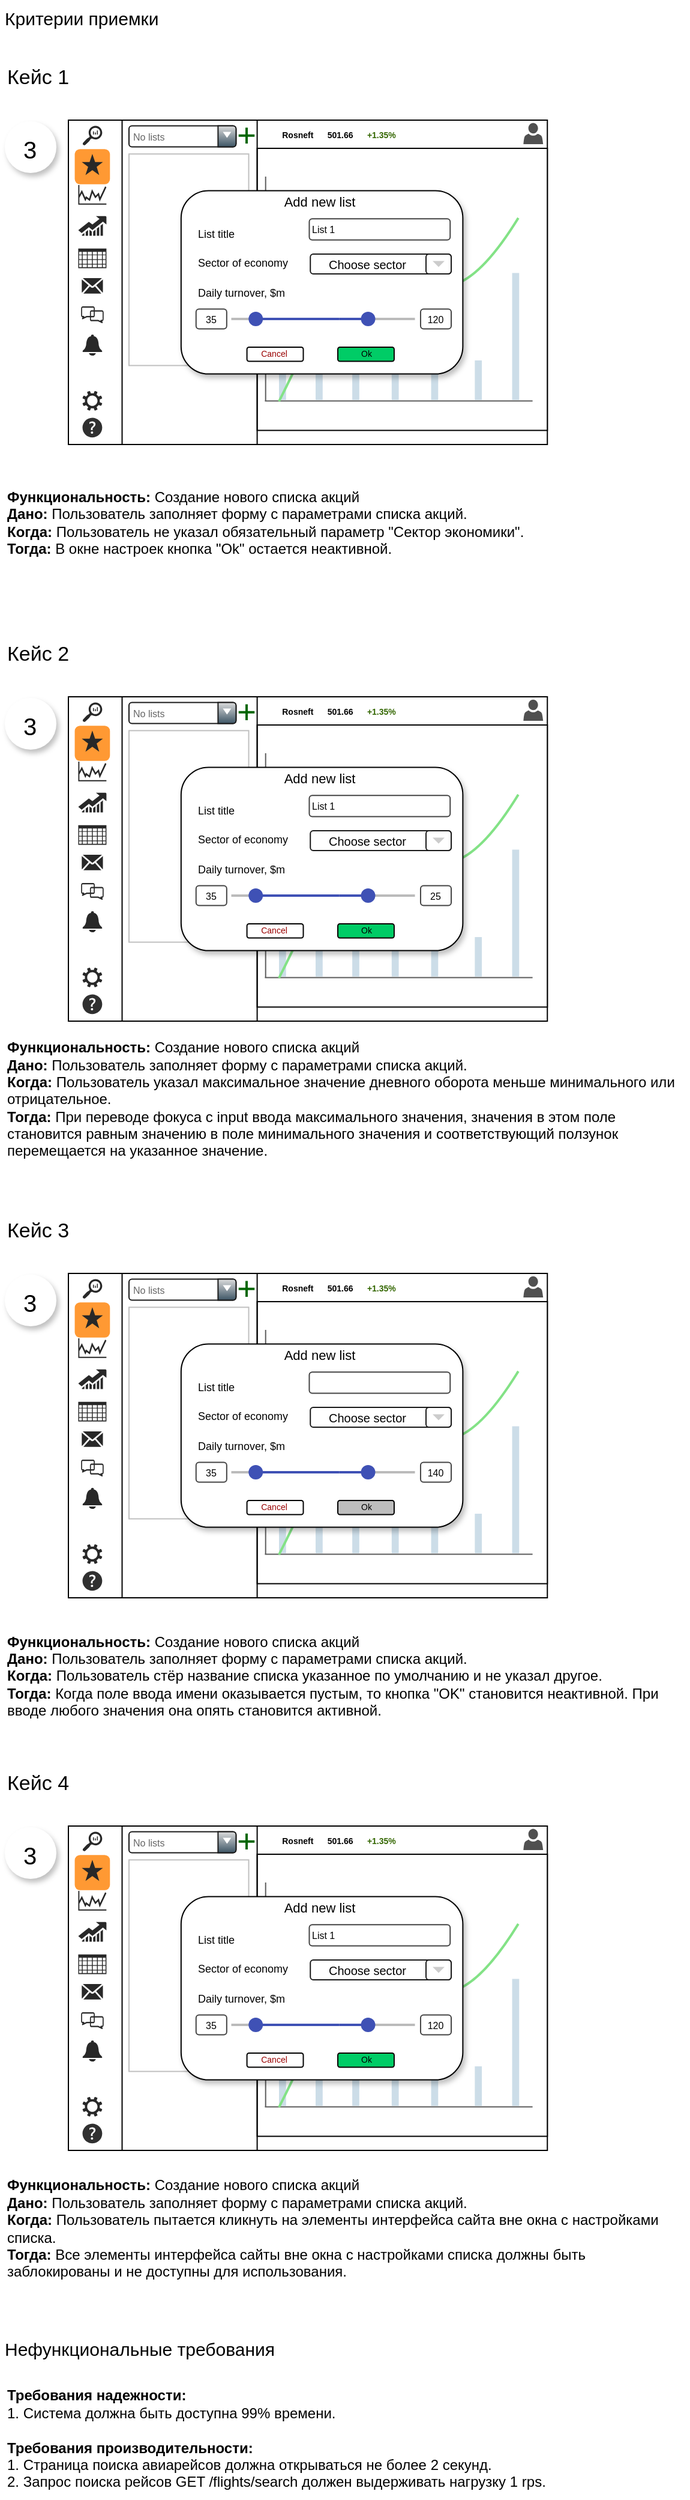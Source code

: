 <mxfile version="26.0.5">
  <diagram name="Страница — 1" id="O2gPzzVauHwRXWJ9uK9k">
    <mxGraphModel dx="1306" dy="812" grid="1" gridSize="10" guides="1" tooltips="1" connect="1" arrows="1" fold="1" page="1" pageScale="1" pageWidth="827" pageHeight="1169" math="0" shadow="0">
      <root>
        <mxCell id="0" />
        <mxCell id="1" parent="0" />
        <mxCell id="WTKttkK2Bv-VNncWlwCD-1" value="&lt;b&gt;Функциональность:&lt;/b&gt; Создание нового списка акций&lt;br&gt;&lt;b&gt;Дано:&lt;/b&gt;&amp;nbsp;Пользователь заполняет форму с параметрами списка акций.&lt;br&gt;&lt;b&gt;Когда:&lt;/b&gt;&amp;nbsp;Пользователь не указал обязательный параметр &quot;Сектор экономики&quot;.&lt;br&gt;&lt;b&gt;Тогда:&lt;/b&gt; В окне настроек кнопка &quot;Ok&quot; остается неактивной." style="text;html=1;align=left;verticalAlign=middle;whiteSpace=wrap;rounded=0;" parent="1" vertex="1">
          <mxGeometry x="160" y="400" width="570" height="90" as="geometry" />
        </mxCell>
        <mxCell id="WTKttkK2Bv-VNncWlwCD-2" value="&lt;font&gt;Кейс 1&lt;/font&gt;" style="text;html=1;align=left;verticalAlign=middle;whiteSpace=wrap;rounded=0;fontSize=17;" parent="1" vertex="1">
          <mxGeometry x="160" y="60" width="70" height="30" as="geometry" />
        </mxCell>
        <mxCell id="kz_l7g8Bo4co54-ihP0E-91" value="" style="group" parent="1" vertex="1" connectable="0">
          <mxGeometry x="160" y="111" width="43" height="43" as="geometry" />
        </mxCell>
        <mxCell id="kz_l7g8Bo4co54-ihP0E-92" value="" style="shape=ellipse;dashed=0;strokeColor=none;shadow=1;fontSize=13;align=center;verticalAlign=top;labelPosition=center;verticalLabelPosition=bottom;html=1;aspect=fixed;container=0;" parent="kz_l7g8Bo4co54-ihP0E-91" vertex="1">
          <mxGeometry width="43" height="43" as="geometry" />
        </mxCell>
        <mxCell id="kz_l7g8Bo4co54-ihP0E-93" value="&lt;font style=&quot;font-size: 20px;&quot;&gt;3&lt;/font&gt;" style="text;html=1;align=center;verticalAlign=middle;whiteSpace=wrap;rounded=0;container=0;" parent="kz_l7g8Bo4co54-ihP0E-91" vertex="1">
          <mxGeometry x="5.5" y="7.5" width="30" height="30" as="geometry" />
        </mxCell>
        <mxCell id="kz_l7g8Bo4co54-ihP0E-49" value="" style="rounded=0;whiteSpace=wrap;html=1;" parent="1" vertex="1">
          <mxGeometry x="213" y="110" width="399.13" height="270" as="geometry" />
        </mxCell>
        <mxCell id="kz_l7g8Bo4co54-ihP0E-50" value="" style="endArrow=none;html=1;rounded=0;entryX=0.118;entryY=1;entryDx=0;entryDy=0;entryPerimeter=0;exitX=0.118;exitY=0;exitDx=0;exitDy=0;exitPerimeter=0;" parent="1" edge="1">
          <mxGeometry width="50" height="50" relative="1" as="geometry">
            <mxPoint x="257.75" y="110" as="sourcePoint" />
            <mxPoint x="257.75" y="380" as="targetPoint" />
          </mxGeometry>
        </mxCell>
        <mxCell id="kz_l7g8Bo4co54-ihP0E-51" value="" style="sketch=0;pointerEvents=1;shadow=0;dashed=0;html=1;strokeColor=none;fillColor=#505050;labelPosition=center;verticalLabelPosition=bottom;verticalAlign=top;outlineConnect=0;align=center;shape=mxgraph.office.users.user;" parent="1" vertex="1">
          <mxGeometry x="592.173" y="112.348" width="16.435" height="17.609" as="geometry" />
        </mxCell>
        <mxCell id="kz_l7g8Bo4co54-ihP0E-52" value="" style="sketch=0;pointerEvents=1;shadow=0;dashed=0;html=1;strokeColor=none;fillColor=#303030;labelPosition=center;verticalLabelPosition=bottom;verticalAlign=top;outlineConnect=0;align=center;shape=mxgraph.office.concepts.help;" parent="1" vertex="1">
          <mxGeometry x="224.739" y="357.696" width="16.435" height="16.435" as="geometry" />
        </mxCell>
        <mxCell id="kz_l7g8Bo4co54-ihP0E-53" value="&lt;div&gt;&lt;br&gt;&lt;/div&gt;&lt;div&gt;&lt;br&gt;&lt;/div&gt;&lt;div&gt;&lt;br&gt;&lt;/div&gt;&lt;div&gt;&lt;br&gt;&lt;/div&gt;&lt;div&gt;&lt;br&gt;&lt;/div&gt;" style="sketch=0;pointerEvents=1;shadow=0;dashed=0;html=1;strokeColor=none;fillColor=#282828;labelPosition=center;verticalLabelPosition=bottom;verticalAlign=top;outlineConnect=0;align=center;shape=mxgraph.office.concepts.settings;" parent="1" vertex="1">
          <mxGeometry x="224.739" y="335.391" width="16.435" height="16.435" as="geometry" />
        </mxCell>
        <mxCell id="kz_l7g8Bo4co54-ihP0E-54" value="" style="verticalLabelPosition=bottom;sketch=0;html=1;fillColor=#282828;strokeColor=none;verticalAlign=top;pointerEvents=1;align=center;shape=mxgraph.cisco_safe.iot_things_icons.icon34;" parent="1" vertex="1">
          <mxGeometry x="224.152" y="241.478" width="17.609" height="12.913" as="geometry" />
        </mxCell>
        <mxCell id="kz_l7g8Bo4co54-ihP0E-55" value="" style="verticalLabelPosition=bottom;sketch=0;html=1;fillColor=#282828;strokeColor=none;verticalAlign=top;pointerEvents=1;align=center;shape=mxgraph.cisco_safe.iot_things_icons.icon13;" parent="1" vertex="1">
          <mxGeometry x="223.565" y="264.957" width="18.783" height="14.087" as="geometry" />
        </mxCell>
        <mxCell id="kz_l7g8Bo4co54-ihP0E-56" value="" style="verticalLabelPosition=bottom;sketch=0;html=1;fillColor=#282828;strokeColor=none;verticalAlign=top;pointerEvents=1;align=center;shape=mxgraph.cisco_safe.business_icons.icon25;" parent="1" vertex="1">
          <mxGeometry x="221.217" y="216.826" width="23.478" height="16.435" as="geometry" />
        </mxCell>
        <mxCell id="kz_l7g8Bo4co54-ihP0E-57" value="" style="rounded=1;whiteSpace=wrap;html=1;fillColor=#FF9933;strokeColor=none;" parent="1" vertex="1">
          <mxGeometry x="218.283" y="134.065" width="29.348" height="29.348" as="geometry" />
        </mxCell>
        <mxCell id="kz_l7g8Bo4co54-ihP0E-58" value="" style="sketch=0;pointerEvents=1;shadow=0;dashed=0;html=1;strokeColor=none;labelPosition=center;verticalLabelPosition=bottom;verticalAlign=top;align=center;fillColor=#282828;shape=mxgraph.mscae.oms.alerts" parent="1" vertex="1">
          <mxGeometry x="224.739" y="288.435" width="16.435" height="17.609" as="geometry" />
        </mxCell>
        <mxCell id="kz_l7g8Bo4co54-ihP0E-59" value="" style="rounded=0;whiteSpace=wrap;html=1;" parent="1" vertex="1">
          <mxGeometry x="370.304" y="133.478" width="241.826" height="234.783" as="geometry" />
        </mxCell>
        <mxCell id="kz_l7g8Bo4co54-ihP0E-60" value="" style="sketch=0;pointerEvents=1;shadow=0;dashed=0;html=1;strokeColor=none;labelPosition=center;verticalLabelPosition=bottom;verticalAlign=top;align=center;fillColor=#282828;shape=mxgraph.mscae.oms.log_search" parent="1" vertex="1">
          <mxGeometry x="224.739" y="114.696" width="16.435" height="16.435" as="geometry" />
        </mxCell>
        <mxCell id="kz_l7g8Bo4co54-ihP0E-61" value="" style="endArrow=none;html=1;rounded=0;entryX=0.118;entryY=1;entryDx=0;entryDy=0;entryPerimeter=0;exitX=0.118;exitY=0;exitDx=0;exitDy=0;exitPerimeter=0;" parent="1" edge="1">
          <mxGeometry width="50" height="50" relative="1" as="geometry">
            <mxPoint x="370.304" y="110" as="sourcePoint" />
            <mxPoint x="370.304" y="380" as="targetPoint" />
          </mxGeometry>
        </mxCell>
        <mxCell id="kz_l7g8Bo4co54-ihP0E-62" value="" style="endArrow=none;html=1;rounded=0;strokeColor=#5C5C5C;" parent="1" edge="1">
          <mxGeometry width="50" height="50" relative="1" as="geometry">
            <mxPoint x="377.348" y="156.957" as="sourcePoint" />
            <mxPoint x="377.348" y="343.902" as="targetPoint" />
          </mxGeometry>
        </mxCell>
        <mxCell id="kz_l7g8Bo4co54-ihP0E-63" value="" style="verticalLabelPosition=bottom;sketch=0;html=1;fillColor=#282828;strokeColor=none;verticalAlign=top;pointerEvents=1;align=center;shape=mxgraph.cisco_safe.business_icons.icon24;" parent="1" vertex="1">
          <mxGeometry x="221.217" y="164" width="23.478" height="16.435" as="geometry" />
        </mxCell>
        <mxCell id="kz_l7g8Bo4co54-ihP0E-64" value="" style="childLayout=tableLayout;recursiveResize=0;shadow=0;fillColor=none;strokeColor=#C0C0C0;fontSize=9;" parent="1" vertex="1">
          <mxGeometry x="263.478" y="138.174" width="99.782" height="176.087" as="geometry" />
        </mxCell>
        <mxCell id="kz_l7g8Bo4co54-ihP0E-65" style="shape=tableRow;horizontal=0;startSize=0;swimlaneHead=0;swimlaneBody=0;top=0;left=0;bottom=0;right=0;dropTarget=0;collapsible=0;recursiveResize=0;expand=0;fontStyle=0;fillColor=none;fontSize=9;" parent="kz_l7g8Bo4co54-ihP0E-64" vertex="1">
          <mxGeometry width="99.782" height="29" as="geometry" />
        </mxCell>
        <mxCell id="kz_l7g8Bo4co54-ihP0E-66" value="" style="connectable=0;recursiveResize=0;strokeColor=none;fillColor=none;align=center;whiteSpace=wrap;html=1;fontSize=9;" parent="kz_l7g8Bo4co54-ihP0E-65" vertex="1">
          <mxGeometry width="100" height="29" as="geometry">
            <mxRectangle width="100" height="29" as="alternateBounds" />
          </mxGeometry>
        </mxCell>
        <mxCell id="kz_l7g8Bo4co54-ihP0E-67" style="shape=tableRow;horizontal=0;startSize=0;swimlaneHead=0;swimlaneBody=0;top=0;left=0;bottom=0;right=0;dropTarget=0;collapsible=0;recursiveResize=0;expand=0;fontStyle=0;fillColor=none;fontSize=9;" parent="kz_l7g8Bo4co54-ihP0E-64" vertex="1">
          <mxGeometry y="29" width="99.782" height="30" as="geometry" />
        </mxCell>
        <mxCell id="kz_l7g8Bo4co54-ihP0E-68" value="" style="connectable=0;recursiveResize=0;strokeColor=none;fillColor=none;align=center;whiteSpace=wrap;html=1;fontSize=9;" parent="kz_l7g8Bo4co54-ihP0E-67" vertex="1">
          <mxGeometry width="100" height="30" as="geometry">
            <mxRectangle width="100" height="30" as="alternateBounds" />
          </mxGeometry>
        </mxCell>
        <mxCell id="kz_l7g8Bo4co54-ihP0E-69" value="" style="shape=tableRow;horizontal=0;startSize=0;swimlaneHead=0;swimlaneBody=0;top=0;left=0;bottom=0;right=0;dropTarget=0;collapsible=0;recursiveResize=0;expand=0;fontStyle=0;fillColor=none;fontSize=9;" parent="kz_l7g8Bo4co54-ihP0E-64" vertex="1">
          <mxGeometry y="59" width="99.782" height="29" as="geometry" />
        </mxCell>
        <mxCell id="kz_l7g8Bo4co54-ihP0E-70" value="" style="connectable=0;recursiveResize=0;strokeColor=none;fillColor=none;align=center;whiteSpace=wrap;html=1;fontSize=9;" parent="kz_l7g8Bo4co54-ihP0E-69" vertex="1">
          <mxGeometry width="100" height="29" as="geometry">
            <mxRectangle width="100" height="29" as="alternateBounds" />
          </mxGeometry>
        </mxCell>
        <mxCell id="kz_l7g8Bo4co54-ihP0E-71" style="shape=tableRow;horizontal=0;startSize=0;swimlaneHead=0;swimlaneBody=0;top=0;left=0;bottom=0;right=0;dropTarget=0;collapsible=0;recursiveResize=0;expand=0;fontStyle=0;fillColor=none;fontSize=9;" parent="kz_l7g8Bo4co54-ihP0E-64" vertex="1">
          <mxGeometry y="88" width="99.782" height="29" as="geometry" />
        </mxCell>
        <mxCell id="kz_l7g8Bo4co54-ihP0E-72" value="" style="connectable=0;recursiveResize=0;strokeColor=none;fillColor=none;align=center;whiteSpace=wrap;html=1;fontSize=9;" parent="kz_l7g8Bo4co54-ihP0E-71" vertex="1">
          <mxGeometry width="100" height="29" as="geometry">
            <mxRectangle width="100" height="29" as="alternateBounds" />
          </mxGeometry>
        </mxCell>
        <mxCell id="kz_l7g8Bo4co54-ihP0E-73" style="shape=tableRow;horizontal=0;startSize=0;swimlaneHead=0;swimlaneBody=0;top=0;left=0;bottom=0;right=0;dropTarget=0;collapsible=0;recursiveResize=0;expand=0;fontStyle=0;fillColor=none;fontSize=9;" parent="kz_l7g8Bo4co54-ihP0E-64" vertex="1">
          <mxGeometry y="117" width="99.782" height="30" as="geometry" />
        </mxCell>
        <mxCell id="kz_l7g8Bo4co54-ihP0E-74" value="" style="connectable=0;recursiveResize=0;strokeColor=none;fillColor=none;align=center;whiteSpace=wrap;html=1;fontSize=9;" parent="kz_l7g8Bo4co54-ihP0E-73" vertex="1">
          <mxGeometry width="100" height="30" as="geometry">
            <mxRectangle width="100" height="30" as="alternateBounds" />
          </mxGeometry>
        </mxCell>
        <mxCell id="kz_l7g8Bo4co54-ihP0E-75" style="shape=tableRow;horizontal=0;startSize=0;swimlaneHead=0;swimlaneBody=0;top=0;left=0;bottom=0;right=0;dropTarget=0;collapsible=0;recursiveResize=0;expand=0;fontStyle=0;fillColor=none;fontSize=9;" parent="kz_l7g8Bo4co54-ihP0E-64" vertex="1">
          <mxGeometry y="147" width="99.782" height="29" as="geometry" />
        </mxCell>
        <mxCell id="kz_l7g8Bo4co54-ihP0E-76" value="" style="connectable=0;recursiveResize=0;strokeColor=none;fillColor=none;align=center;whiteSpace=wrap;html=1;fontSize=9;" parent="kz_l7g8Bo4co54-ihP0E-75" vertex="1">
          <mxGeometry width="100" height="29" as="geometry">
            <mxRectangle width="100" height="29" as="alternateBounds" />
          </mxGeometry>
        </mxCell>
        <mxCell id="kz_l7g8Bo4co54-ihP0E-77" value="" style="verticalLabelPosition=bottom;sketch=0;html=1;fillColor=#282828;strokeColor=none;verticalAlign=top;pointerEvents=1;align=center;shape=mxgraph.cisco_safe.business_icons.icon10;" parent="1" vertex="1">
          <mxGeometry x="221.217" y="189.826" width="23.478" height="16.435" as="geometry" />
        </mxCell>
        <mxCell id="kz_l7g8Bo4co54-ihP0E-78" value="" style="html=1;dashed=0;aspect=fixed;verticalLabelPosition=bottom;verticalAlign=top;align=center;shape=mxgraph.gmdl.star;strokeColor=none;fillColor=#282828;shadow=0;sketch=0;" parent="1" vertex="1">
          <mxGeometry x="224.152" y="138.174" width="17.609" height="17.609" as="geometry" />
        </mxCell>
        <mxCell id="kz_l7g8Bo4co54-ihP0E-79" value="" style="dashed=0;html=1;shape=mxgraph.gmdl.x;strokeColor=#006600;strokeWidth=2;shadow=0;sketch=0;html=1;labelPosition=center;verticalLabelPosition=bottom;align=center;verticalAlign=top;rotation=45;" parent="1" vertex="1">
          <mxGeometry x="356.799" y="118.212" width="9.391" height="9.391" as="geometry" />
        </mxCell>
        <mxCell id="kz_l7g8Bo4co54-ihP0E-80" value="" style="endArrow=none;html=1;rounded=0;strokeColor=#5C5C5C;" parent="1" edge="1">
          <mxGeometry width="50" height="50" relative="1" as="geometry">
            <mxPoint x="376.761" y="343.773" as="sourcePoint" />
            <mxPoint x="599.804" y="343.773" as="targetPoint" />
          </mxGeometry>
        </mxCell>
        <mxCell id="kz_l7g8Bo4co54-ihP0E-81" value="" style="rounded=0;whiteSpace=wrap;html=1;fillColor=#CCDDE8;strokeColor=none;" parent="1" vertex="1">
          <mxGeometry x="388.5" y="251.327" width="5.87" height="91.565" as="geometry" />
        </mxCell>
        <mxCell id="kz_l7g8Bo4co54-ihP0E-82" value="" style="rounded=0;whiteSpace=wrap;html=1;fillColor=#CCDDE8;strokeColor=none;" parent="1" vertex="1">
          <mxGeometry x="419.022" y="286.545" width="5.87" height="56.348" as="geometry" />
        </mxCell>
        <mxCell id="kz_l7g8Bo4co54-ihP0E-83" value="" style="rounded=0;whiteSpace=wrap;html=1;fillColor=#CCDDE8;strokeColor=none;" parent="1" vertex="1">
          <mxGeometry x="449.543" y="227.849" width="5.87" height="115.043" as="geometry" />
        </mxCell>
        <mxCell id="kz_l7g8Bo4co54-ihP0E-84" value="" style="rounded=0;whiteSpace=wrap;html=1;fillColor=#CCDDE8;strokeColor=none;" parent="1" vertex="1">
          <mxGeometry x="482.413" y="251.327" width="5.87" height="91.565" as="geometry" />
        </mxCell>
        <mxCell id="kz_l7g8Bo4co54-ihP0E-85" value="" style="rounded=0;whiteSpace=wrap;html=1;fillColor=#CCDDE8;strokeColor=none;" parent="1" vertex="1">
          <mxGeometry x="515.282" y="286.545" width="5.87" height="56.348" as="geometry" />
        </mxCell>
        <mxCell id="kz_l7g8Bo4co54-ihP0E-86" value="" style="rounded=0;whiteSpace=wrap;html=1;fillColor=#CCDDE8;strokeColor=none;" parent="1" vertex="1">
          <mxGeometry x="551.674" y="310.023" width="5.87" height="32.87" as="geometry" />
        </mxCell>
        <mxCell id="kz_l7g8Bo4co54-ihP0E-87" value="" style="rounded=0;whiteSpace=wrap;html=1;fillColor=#CCDDE8;strokeColor=none;" parent="1" vertex="1">
          <mxGeometry x="582.782" y="237.24" width="5.87" height="105.652" as="geometry" />
        </mxCell>
        <mxCell id="kz_l7g8Bo4co54-ihP0E-88" value="" style="endArrow=none;html=1;rounded=0;curved=1;exitX=0.048;exitY=0.95;exitDx=0;exitDy=0;exitPerimeter=0;entryX=0.857;entryY=0.3;entryDx=0;entryDy=0;entryPerimeter=0;strokeWidth=2;strokeColor=#83e286;" parent="1" edge="1">
          <mxGeometry width="50" height="50" relative="1" as="geometry">
            <mxPoint x="388.5" y="344.067" as="sourcePoint" />
            <mxPoint x="587.936" y="191.458" as="targetPoint" />
            <Array as="points">
              <mxPoint x="423.717" y="274.806" />
              <mxPoint x="458.935" y="157.414" />
              <mxPoint x="529.369" y="286.545" />
            </Array>
          </mxGeometry>
        </mxCell>
        <mxCell id="kz_l7g8Bo4co54-ihP0E-89" value="&lt;font style=&quot;font-size: 7px;&quot;&gt;&lt;b&gt;Rosneft&amp;nbsp; &amp;nbsp; &amp;nbsp; 501.66&amp;nbsp; &amp;nbsp; &amp;nbsp; &lt;font color=&quot;#336600&quot;&gt;+1.35%&lt;/font&gt;&lt;/b&gt;&lt;/font&gt;" style="text;html=1;align=center;verticalAlign=middle;whiteSpace=wrap;rounded=0;" parent="1" vertex="1">
          <mxGeometry x="377.935" y="112.348" width="120.913" height="16.435" as="geometry" />
        </mxCell>
        <mxCell id="kz_l7g8Bo4co54-ihP0E-90" value="&lt;p style=&quot;line-height: 110%;&quot;&gt;No lists&lt;/p&gt;" style="strokeWidth=1;html=1;shadow=0;dashed=0;shape=mxgraph.ios.iComboBox;spacingTop=2;spacingLeft=2;align=left;strokeColor=#1A1A1A;fontColor=#666666;buttonText=;fontSize=8;fillColor=#dddddd;fillColor2=#3D5565;sketch=0;whiteSpace=wrap;" parent="1" vertex="1">
          <mxGeometry x="263.478" y="114.696" width="89.217" height="17.609" as="geometry" />
        </mxCell>
        <mxCell id="kz_l7g8Bo4co54-ihP0E-94" value="" style="group" parent="1" vertex="1" connectable="0">
          <mxGeometry x="306.913" y="168.696" width="234.782" height="152.609" as="geometry" />
        </mxCell>
        <mxCell id="kz_l7g8Bo4co54-ihP0E-95" value="" style="rounded=1;whiteSpace=wrap;html=1;fillColor=default;shadow=1;glass=0;" parent="kz_l7g8Bo4co54-ihP0E-94" vertex="1">
          <mxGeometry width="234.782" height="152.609" as="geometry" />
        </mxCell>
        <mxCell id="kz_l7g8Bo4co54-ihP0E-96" value="Add new list" style="text;html=1;align=center;verticalAlign=middle;whiteSpace=wrap;rounded=0;fontSize=11;" parent="kz_l7g8Bo4co54-ihP0E-94" vertex="1">
          <mxGeometry x="76.598" width="76.891" height="17.609" as="geometry" />
        </mxCell>
        <mxCell id="kz_l7g8Bo4co54-ihP0E-97" value="" style="rounded=1;whiteSpace=wrap;html=1;" parent="kz_l7g8Bo4co54-ihP0E-94" vertex="1">
          <mxGeometry x="54.88" y="130.304" width="46.956" height="11.739" as="geometry" />
        </mxCell>
        <mxCell id="kz_l7g8Bo4co54-ihP0E-98" value="" style="rounded=1;whiteSpace=wrap;html=1;fillColor=#00CC66;" parent="kz_l7g8Bo4co54-ihP0E-94" vertex="1">
          <mxGeometry x="130.598" y="130.304" width="46.956" height="11.739" as="geometry" />
        </mxCell>
        <mxCell id="kz_l7g8Bo4co54-ihP0E-99" value="&lt;font style=&quot;font-size: 7px;&quot;&gt;Cancel&lt;/font&gt;" style="text;html=1;align=center;verticalAlign=middle;whiteSpace=wrap;rounded=0;fillColor=none;fontColor=#990000;" parent="kz_l7g8Bo4co54-ihP0E-94" vertex="1">
          <mxGeometry x="65.739" y="127.957" width="22.891" height="11.739" as="geometry" />
        </mxCell>
        <mxCell id="kz_l7g8Bo4co54-ihP0E-100" value="&lt;div style=&quot;font-size: 11px;&quot;&gt;&lt;font style=&quot;font-size: 7px;&quot; color=&quot;#000000&quot;&gt;Ok&lt;/font&gt;&lt;/div&gt;" style="text;html=1;align=center;verticalAlign=middle;whiteSpace=wrap;rounded=0;fillColor=none;fontColor=#990000;" parent="kz_l7g8Bo4co54-ihP0E-94" vertex="1">
          <mxGeometry x="142.63" y="130.891" width="22.891" height="5.87" as="geometry" />
        </mxCell>
        <mxCell id="kz_l7g8Bo4co54-ihP0E-101" value="" style="childLayout=tableLayout;recursiveResize=0;shadow=0;fillColor=none;strokeColor=none;fontSize=9;align=left;" parent="kz_l7g8Bo4co54-ihP0E-94" vertex="1">
          <mxGeometry x="11.739" y="23.478" width="93.913" height="98.609" as="geometry" />
        </mxCell>
        <mxCell id="kz_l7g8Bo4co54-ihP0E-102" style="shape=tableRow;horizontal=0;startSize=0;swimlaneHead=0;swimlaneBody=0;top=0;left=0;bottom=0;right=0;dropTarget=0;collapsible=0;recursiveResize=0;expand=0;fontStyle=0;fillColor=none;fontSize=9;" parent="kz_l7g8Bo4co54-ihP0E-101" vertex="1">
          <mxGeometry width="93.913" height="25" as="geometry" />
        </mxCell>
        <mxCell id="kz_l7g8Bo4co54-ihP0E-103" value="List title" style="connectable=0;recursiveResize=0;strokeColor=none;fillColor=none;align=left;whiteSpace=wrap;html=1;fontSize=9;" parent="kz_l7g8Bo4co54-ihP0E-102" vertex="1">
          <mxGeometry width="94" height="25" as="geometry">
            <mxRectangle width="94" height="25" as="alternateBounds" />
          </mxGeometry>
        </mxCell>
        <mxCell id="kz_l7g8Bo4co54-ihP0E-104" style="shape=tableRow;horizontal=0;startSize=0;swimlaneHead=0;swimlaneBody=0;top=0;left=0;bottom=0;right=0;dropTarget=0;collapsible=0;recursiveResize=0;expand=0;fontStyle=0;fillColor=none;fontSize=9;" parent="kz_l7g8Bo4co54-ihP0E-101" vertex="1">
          <mxGeometry y="25" width="93.913" height="24" as="geometry" />
        </mxCell>
        <mxCell id="kz_l7g8Bo4co54-ihP0E-105" value="Sector of economy" style="connectable=0;recursiveResize=0;strokeColor=none;fillColor=none;align=left;whiteSpace=wrap;html=1;fontSize=9;" parent="kz_l7g8Bo4co54-ihP0E-104" vertex="1">
          <mxGeometry width="94" height="24" as="geometry">
            <mxRectangle width="94" height="24" as="alternateBounds" />
          </mxGeometry>
        </mxCell>
        <mxCell id="kz_l7g8Bo4co54-ihP0E-106" value="" style="shape=tableRow;horizontal=0;startSize=0;swimlaneHead=0;swimlaneBody=0;top=0;left=0;bottom=0;right=0;dropTarget=0;collapsible=0;recursiveResize=0;expand=0;fontStyle=0;fillColor=none;fontSize=9;" parent="kz_l7g8Bo4co54-ihP0E-101" vertex="1">
          <mxGeometry y="49" width="93.913" height="25" as="geometry" />
        </mxCell>
        <mxCell id="kz_l7g8Bo4co54-ihP0E-107" value="Daily turnover,&amp;nbsp;&lt;span style=&quot;background-color: initial;&quot;&gt;$m&lt;/span&gt;" style="connectable=0;recursiveResize=0;strokeColor=none;fillColor=none;align=left;whiteSpace=wrap;html=1;fontSize=9;" parent="kz_l7g8Bo4co54-ihP0E-106" vertex="1">
          <mxGeometry width="94" height="25" as="geometry">
            <mxRectangle width="94" height="25" as="alternateBounds" />
          </mxGeometry>
        </mxCell>
        <mxCell id="kz_l7g8Bo4co54-ihP0E-108" style="shape=tableRow;horizontal=0;startSize=0;swimlaneHead=0;swimlaneBody=0;top=0;left=0;bottom=0;right=0;dropTarget=0;collapsible=0;recursiveResize=0;expand=0;fontStyle=0;fillColor=none;fontSize=9;" parent="kz_l7g8Bo4co54-ihP0E-101" vertex="1">
          <mxGeometry y="74" width="93.913" height="25" as="geometry" />
        </mxCell>
        <mxCell id="kz_l7g8Bo4co54-ihP0E-109" value="" style="connectable=0;recursiveResize=0;strokeColor=none;fillColor=none;align=left;whiteSpace=wrap;html=1;fontSize=9;" parent="kz_l7g8Bo4co54-ihP0E-108" vertex="1">
          <mxGeometry width="94" height="25" as="geometry">
            <mxRectangle width="94" height="25" as="alternateBounds" />
          </mxGeometry>
        </mxCell>
        <mxCell id="kz_l7g8Bo4co54-ihP0E-110" value="List 1" style="strokeWidth=1;html=1;shadow=0;dashed=0;shape=mxgraph.ios.iTextInput;strokeColor=#444444;buttonText=;fontSize=8;whiteSpace=wrap;align=left;" parent="kz_l7g8Bo4co54-ihP0E-94" vertex="1">
          <mxGeometry x="106.826" y="23.478" width="117.391" height="17.609" as="geometry" />
        </mxCell>
        <mxCell id="kz_l7g8Bo4co54-ihP0E-111" value="" style="dashed=0;align=right;fontSize=12;shape=rect;fillColor=#ffffff;strokeColor=#1A1A1A;labelPosition=left;verticalLabelPosition=middle;verticalAlign=middle;rounded=1;strokeWidth=1;" parent="kz_l7g8Bo4co54-ihP0E-94" vertex="1">
          <mxGeometry x="107.706" y="52.826" width="117.391" height="16.435" as="geometry" />
        </mxCell>
        <mxCell id="kz_l7g8Bo4co54-ihP0E-112" value="&lt;p style=&quot;line-height: 90%;&quot;&gt;&lt;span style=&quot;font-size: 10px;&quot;&gt;Choose sector&lt;/span&gt;&lt;/p&gt;" style="text;fontColor=#000000;verticalAlign=middle;spacingLeft=13;fontSize=14;html=1;whiteSpace=wrap;align=left;" parent="kz_l7g8Bo4co54-ihP0E-111" vertex="1">
          <mxGeometry width="117.391" height="16.435" as="geometry" />
        </mxCell>
        <mxCell id="kz_l7g8Bo4co54-ihP0E-113" value="" style="shape=rect;fillColor=none;strokeColor=#1A1A1A;resizeHeight=1;rounded=1;" parent="kz_l7g8Bo4co54-ihP0E-111" vertex="1">
          <mxGeometry x="1" width="21" height="16.435" relative="1" as="geometry">
            <mxPoint x="-21" as="offset" />
          </mxGeometry>
        </mxCell>
        <mxCell id="kz_l7g8Bo4co54-ihP0E-114" value="" style="dashed=0;html=1;shape=mxgraph.gmdl.triangle;fillColor=#cccccc;strokeColor=none;" parent="kz_l7g8Bo4co54-ihP0E-113" vertex="1">
          <mxGeometry x="0.5" y="0.5" width="10" height="5" relative="1" as="geometry">
            <mxPoint x="-5" y="-2.5" as="offset" />
          </mxGeometry>
        </mxCell>
        <mxCell id="kz_l7g8Bo4co54-ihP0E-115" value="" style="dashed=0;verticalLabelPosition=bottom;verticalAlign=top;align=center;shape=mxgraph.gmdl.slider2;barPos=56.68;strokeColor=#3F51B5;opacity=100;strokeWidth=2;fillColor=#3F51B5;handleSize=10;shadow=0;html=1;" parent="kz_l7g8Bo4co54-ihP0E-94" vertex="1">
          <mxGeometry x="104.772" y="103.891" width="90.098" height="5.87" as="geometry" />
        </mxCell>
        <mxCell id="kz_l7g8Bo4co54-ihP0E-116" value="120" style="strokeWidth=1;html=1;shadow=0;dashed=0;shape=mxgraph.ios.iTextInput;strokeColor=#444444;buttonText=;fontSize=8;whiteSpace=wrap;align=center;" parent="kz_l7g8Bo4co54-ihP0E-94" vertex="1">
          <mxGeometry x="199.565" y="98.609" width="25.533" height="16.435" as="geometry" />
        </mxCell>
        <mxCell id="kz_l7g8Bo4co54-ihP0E-117" value="" style="dashed=0;verticalLabelPosition=bottom;verticalAlign=top;align=center;shape=mxgraph.gmdl.slider2;barPos=77.37;strokeColor=#3F51B5;opacity=100;strokeWidth=2;fillColor=#3F51B5;handleSize=10;shadow=0;html=1;flipH=1;" parent="kz_l7g8Bo4co54-ihP0E-94" vertex="1">
          <mxGeometry x="41.826" y="103.891" width="90.098" height="5.87" as="geometry" />
        </mxCell>
        <mxCell id="kz_l7g8Bo4co54-ihP0E-118" value="35" style="strokeWidth=1;html=1;shadow=0;dashed=0;shape=mxgraph.ios.iTextInput;strokeColor=#444444;buttonText=;fontSize=8;whiteSpace=wrap;align=center;" parent="kz_l7g8Bo4co54-ihP0E-94" vertex="1">
          <mxGeometry x="12.467" y="98.609" width="25.533" height="16.435" as="geometry" />
        </mxCell>
        <mxCell id="lsd-kB73JjZXQJBsxsHn-1" value="&lt;b&gt;Функциональность:&lt;/b&gt; Создание нового списка акций&lt;br&gt;&lt;b&gt;Дано:&lt;/b&gt;&amp;nbsp;Пользователь заполняет форму с параметрами списка акций.&lt;br&gt;&lt;b&gt;Когда:&lt;/b&gt;&amp;nbsp;Пользователь указал максимальное значение дневного оборота меньше минимального или отрицательное.&lt;br&gt;&lt;b&gt;Тогда:&lt;/b&gt; При переводе фокуса с input ввода максимального значения, значения в этом поле становится равным значению в поле минимального значения и соответствующий ползунок перемещается на указанное значение." style="text;html=1;align=left;verticalAlign=middle;whiteSpace=wrap;rounded=0;" parent="1" vertex="1">
          <mxGeometry x="160" y="880" width="570" height="90" as="geometry" />
        </mxCell>
        <mxCell id="lsd-kB73JjZXQJBsxsHn-2" value="&lt;font&gt;Кейс 2&lt;/font&gt;" style="text;html=1;align=left;verticalAlign=middle;whiteSpace=wrap;rounded=0;fontSize=17;" parent="1" vertex="1">
          <mxGeometry x="160" y="540" width="70" height="30" as="geometry" />
        </mxCell>
        <mxCell id="lsd-kB73JjZXQJBsxsHn-3" value="" style="group" parent="1" vertex="1" connectable="0">
          <mxGeometry x="160" y="591" width="43" height="43" as="geometry" />
        </mxCell>
        <mxCell id="lsd-kB73JjZXQJBsxsHn-4" value="" style="shape=ellipse;dashed=0;strokeColor=none;shadow=1;fontSize=13;align=center;verticalAlign=top;labelPosition=center;verticalLabelPosition=bottom;html=1;aspect=fixed;container=0;" parent="lsd-kB73JjZXQJBsxsHn-3" vertex="1">
          <mxGeometry width="43" height="43" as="geometry" />
        </mxCell>
        <mxCell id="lsd-kB73JjZXQJBsxsHn-5" value="&lt;font style=&quot;font-size: 20px;&quot;&gt;3&lt;/font&gt;" style="text;html=1;align=center;verticalAlign=middle;whiteSpace=wrap;rounded=0;container=0;" parent="lsd-kB73JjZXQJBsxsHn-3" vertex="1">
          <mxGeometry x="5.5" y="7.5" width="30" height="30" as="geometry" />
        </mxCell>
        <mxCell id="lsd-kB73JjZXQJBsxsHn-6" value="" style="rounded=0;whiteSpace=wrap;html=1;" parent="1" vertex="1">
          <mxGeometry x="213" y="590" width="399.13" height="270" as="geometry" />
        </mxCell>
        <mxCell id="lsd-kB73JjZXQJBsxsHn-7" value="" style="endArrow=none;html=1;rounded=0;entryX=0.118;entryY=1;entryDx=0;entryDy=0;entryPerimeter=0;exitX=0.118;exitY=0;exitDx=0;exitDy=0;exitPerimeter=0;" parent="1" edge="1">
          <mxGeometry width="50" height="50" relative="1" as="geometry">
            <mxPoint x="257.75" y="590" as="sourcePoint" />
            <mxPoint x="257.75" y="860" as="targetPoint" />
          </mxGeometry>
        </mxCell>
        <mxCell id="lsd-kB73JjZXQJBsxsHn-8" value="" style="sketch=0;pointerEvents=1;shadow=0;dashed=0;html=1;strokeColor=none;fillColor=#505050;labelPosition=center;verticalLabelPosition=bottom;verticalAlign=top;outlineConnect=0;align=center;shape=mxgraph.office.users.user;" parent="1" vertex="1">
          <mxGeometry x="592.173" y="592.348" width="16.435" height="17.609" as="geometry" />
        </mxCell>
        <mxCell id="lsd-kB73JjZXQJBsxsHn-9" value="" style="sketch=0;pointerEvents=1;shadow=0;dashed=0;html=1;strokeColor=none;fillColor=#303030;labelPosition=center;verticalLabelPosition=bottom;verticalAlign=top;outlineConnect=0;align=center;shape=mxgraph.office.concepts.help;" parent="1" vertex="1">
          <mxGeometry x="224.739" y="837.696" width="16.435" height="16.435" as="geometry" />
        </mxCell>
        <mxCell id="lsd-kB73JjZXQJBsxsHn-10" value="&lt;div&gt;&lt;br&gt;&lt;/div&gt;&lt;div&gt;&lt;br&gt;&lt;/div&gt;&lt;div&gt;&lt;br&gt;&lt;/div&gt;&lt;div&gt;&lt;br&gt;&lt;/div&gt;&lt;div&gt;&lt;br&gt;&lt;/div&gt;" style="sketch=0;pointerEvents=1;shadow=0;dashed=0;html=1;strokeColor=none;fillColor=#282828;labelPosition=center;verticalLabelPosition=bottom;verticalAlign=top;outlineConnect=0;align=center;shape=mxgraph.office.concepts.settings;" parent="1" vertex="1">
          <mxGeometry x="224.739" y="815.391" width="16.435" height="16.435" as="geometry" />
        </mxCell>
        <mxCell id="lsd-kB73JjZXQJBsxsHn-11" value="" style="verticalLabelPosition=bottom;sketch=0;html=1;fillColor=#282828;strokeColor=none;verticalAlign=top;pointerEvents=1;align=center;shape=mxgraph.cisco_safe.iot_things_icons.icon34;" parent="1" vertex="1">
          <mxGeometry x="224.152" y="721.478" width="17.609" height="12.913" as="geometry" />
        </mxCell>
        <mxCell id="lsd-kB73JjZXQJBsxsHn-12" value="" style="verticalLabelPosition=bottom;sketch=0;html=1;fillColor=#282828;strokeColor=none;verticalAlign=top;pointerEvents=1;align=center;shape=mxgraph.cisco_safe.iot_things_icons.icon13;" parent="1" vertex="1">
          <mxGeometry x="223.565" y="744.957" width="18.783" height="14.087" as="geometry" />
        </mxCell>
        <mxCell id="lsd-kB73JjZXQJBsxsHn-13" value="" style="verticalLabelPosition=bottom;sketch=0;html=1;fillColor=#282828;strokeColor=none;verticalAlign=top;pointerEvents=1;align=center;shape=mxgraph.cisco_safe.business_icons.icon25;" parent="1" vertex="1">
          <mxGeometry x="221.217" y="696.826" width="23.478" height="16.435" as="geometry" />
        </mxCell>
        <mxCell id="lsd-kB73JjZXQJBsxsHn-14" value="" style="rounded=1;whiteSpace=wrap;html=1;fillColor=#FF9933;strokeColor=none;" parent="1" vertex="1">
          <mxGeometry x="218.283" y="614.065" width="29.348" height="29.348" as="geometry" />
        </mxCell>
        <mxCell id="lsd-kB73JjZXQJBsxsHn-15" value="" style="sketch=0;pointerEvents=1;shadow=0;dashed=0;html=1;strokeColor=none;labelPosition=center;verticalLabelPosition=bottom;verticalAlign=top;align=center;fillColor=#282828;shape=mxgraph.mscae.oms.alerts" parent="1" vertex="1">
          <mxGeometry x="224.739" y="768.435" width="16.435" height="17.609" as="geometry" />
        </mxCell>
        <mxCell id="lsd-kB73JjZXQJBsxsHn-16" value="" style="rounded=0;whiteSpace=wrap;html=1;" parent="1" vertex="1">
          <mxGeometry x="370.304" y="613.478" width="241.826" height="234.783" as="geometry" />
        </mxCell>
        <mxCell id="lsd-kB73JjZXQJBsxsHn-17" value="" style="sketch=0;pointerEvents=1;shadow=0;dashed=0;html=1;strokeColor=none;labelPosition=center;verticalLabelPosition=bottom;verticalAlign=top;align=center;fillColor=#282828;shape=mxgraph.mscae.oms.log_search" parent="1" vertex="1">
          <mxGeometry x="224.739" y="594.696" width="16.435" height="16.435" as="geometry" />
        </mxCell>
        <mxCell id="lsd-kB73JjZXQJBsxsHn-18" value="" style="endArrow=none;html=1;rounded=0;entryX=0.118;entryY=1;entryDx=0;entryDy=0;entryPerimeter=0;exitX=0.118;exitY=0;exitDx=0;exitDy=0;exitPerimeter=0;" parent="1" edge="1">
          <mxGeometry width="50" height="50" relative="1" as="geometry">
            <mxPoint x="370.304" y="590" as="sourcePoint" />
            <mxPoint x="370.304" y="860" as="targetPoint" />
          </mxGeometry>
        </mxCell>
        <mxCell id="lsd-kB73JjZXQJBsxsHn-19" value="" style="endArrow=none;html=1;rounded=0;strokeColor=#5C5C5C;" parent="1" edge="1">
          <mxGeometry width="50" height="50" relative="1" as="geometry">
            <mxPoint x="377.348" y="636.957" as="sourcePoint" />
            <mxPoint x="377.348" y="823.902" as="targetPoint" />
          </mxGeometry>
        </mxCell>
        <mxCell id="lsd-kB73JjZXQJBsxsHn-20" value="" style="verticalLabelPosition=bottom;sketch=0;html=1;fillColor=#282828;strokeColor=none;verticalAlign=top;pointerEvents=1;align=center;shape=mxgraph.cisco_safe.business_icons.icon24;" parent="1" vertex="1">
          <mxGeometry x="221.217" y="644" width="23.478" height="16.435" as="geometry" />
        </mxCell>
        <mxCell id="lsd-kB73JjZXQJBsxsHn-21" value="" style="childLayout=tableLayout;recursiveResize=0;shadow=0;fillColor=none;strokeColor=#C0C0C0;fontSize=9;" parent="1" vertex="1">
          <mxGeometry x="263.478" y="618.174" width="99.782" height="176.087" as="geometry" />
        </mxCell>
        <mxCell id="lsd-kB73JjZXQJBsxsHn-22" style="shape=tableRow;horizontal=0;startSize=0;swimlaneHead=0;swimlaneBody=0;top=0;left=0;bottom=0;right=0;dropTarget=0;collapsible=0;recursiveResize=0;expand=0;fontStyle=0;fillColor=none;fontSize=9;" parent="lsd-kB73JjZXQJBsxsHn-21" vertex="1">
          <mxGeometry width="99.782" height="29" as="geometry" />
        </mxCell>
        <mxCell id="lsd-kB73JjZXQJBsxsHn-23" value="" style="connectable=0;recursiveResize=0;strokeColor=none;fillColor=none;align=center;whiteSpace=wrap;html=1;fontSize=9;" parent="lsd-kB73JjZXQJBsxsHn-22" vertex="1">
          <mxGeometry width="100" height="29" as="geometry">
            <mxRectangle width="100" height="29" as="alternateBounds" />
          </mxGeometry>
        </mxCell>
        <mxCell id="lsd-kB73JjZXQJBsxsHn-24" style="shape=tableRow;horizontal=0;startSize=0;swimlaneHead=0;swimlaneBody=0;top=0;left=0;bottom=0;right=0;dropTarget=0;collapsible=0;recursiveResize=0;expand=0;fontStyle=0;fillColor=none;fontSize=9;" parent="lsd-kB73JjZXQJBsxsHn-21" vertex="1">
          <mxGeometry y="29" width="99.782" height="30" as="geometry" />
        </mxCell>
        <mxCell id="lsd-kB73JjZXQJBsxsHn-25" value="" style="connectable=0;recursiveResize=0;strokeColor=none;fillColor=none;align=center;whiteSpace=wrap;html=1;fontSize=9;" parent="lsd-kB73JjZXQJBsxsHn-24" vertex="1">
          <mxGeometry width="100" height="30" as="geometry">
            <mxRectangle width="100" height="30" as="alternateBounds" />
          </mxGeometry>
        </mxCell>
        <mxCell id="lsd-kB73JjZXQJBsxsHn-26" value="" style="shape=tableRow;horizontal=0;startSize=0;swimlaneHead=0;swimlaneBody=0;top=0;left=0;bottom=0;right=0;dropTarget=0;collapsible=0;recursiveResize=0;expand=0;fontStyle=0;fillColor=none;fontSize=9;" parent="lsd-kB73JjZXQJBsxsHn-21" vertex="1">
          <mxGeometry y="59" width="99.782" height="29" as="geometry" />
        </mxCell>
        <mxCell id="lsd-kB73JjZXQJBsxsHn-27" value="" style="connectable=0;recursiveResize=0;strokeColor=none;fillColor=none;align=center;whiteSpace=wrap;html=1;fontSize=9;" parent="lsd-kB73JjZXQJBsxsHn-26" vertex="1">
          <mxGeometry width="100" height="29" as="geometry">
            <mxRectangle width="100" height="29" as="alternateBounds" />
          </mxGeometry>
        </mxCell>
        <mxCell id="lsd-kB73JjZXQJBsxsHn-28" style="shape=tableRow;horizontal=0;startSize=0;swimlaneHead=0;swimlaneBody=0;top=0;left=0;bottom=0;right=0;dropTarget=0;collapsible=0;recursiveResize=0;expand=0;fontStyle=0;fillColor=none;fontSize=9;" parent="lsd-kB73JjZXQJBsxsHn-21" vertex="1">
          <mxGeometry y="88" width="99.782" height="29" as="geometry" />
        </mxCell>
        <mxCell id="lsd-kB73JjZXQJBsxsHn-29" value="" style="connectable=0;recursiveResize=0;strokeColor=none;fillColor=none;align=center;whiteSpace=wrap;html=1;fontSize=9;" parent="lsd-kB73JjZXQJBsxsHn-28" vertex="1">
          <mxGeometry width="100" height="29" as="geometry">
            <mxRectangle width="100" height="29" as="alternateBounds" />
          </mxGeometry>
        </mxCell>
        <mxCell id="lsd-kB73JjZXQJBsxsHn-30" style="shape=tableRow;horizontal=0;startSize=0;swimlaneHead=0;swimlaneBody=0;top=0;left=0;bottom=0;right=0;dropTarget=0;collapsible=0;recursiveResize=0;expand=0;fontStyle=0;fillColor=none;fontSize=9;" parent="lsd-kB73JjZXQJBsxsHn-21" vertex="1">
          <mxGeometry y="117" width="99.782" height="30" as="geometry" />
        </mxCell>
        <mxCell id="lsd-kB73JjZXQJBsxsHn-31" value="" style="connectable=0;recursiveResize=0;strokeColor=none;fillColor=none;align=center;whiteSpace=wrap;html=1;fontSize=9;" parent="lsd-kB73JjZXQJBsxsHn-30" vertex="1">
          <mxGeometry width="100" height="30" as="geometry">
            <mxRectangle width="100" height="30" as="alternateBounds" />
          </mxGeometry>
        </mxCell>
        <mxCell id="lsd-kB73JjZXQJBsxsHn-32" style="shape=tableRow;horizontal=0;startSize=0;swimlaneHead=0;swimlaneBody=0;top=0;left=0;bottom=0;right=0;dropTarget=0;collapsible=0;recursiveResize=0;expand=0;fontStyle=0;fillColor=none;fontSize=9;" parent="lsd-kB73JjZXQJBsxsHn-21" vertex="1">
          <mxGeometry y="147" width="99.782" height="29" as="geometry" />
        </mxCell>
        <mxCell id="lsd-kB73JjZXQJBsxsHn-33" value="" style="connectable=0;recursiveResize=0;strokeColor=none;fillColor=none;align=center;whiteSpace=wrap;html=1;fontSize=9;" parent="lsd-kB73JjZXQJBsxsHn-32" vertex="1">
          <mxGeometry width="100" height="29" as="geometry">
            <mxRectangle width="100" height="29" as="alternateBounds" />
          </mxGeometry>
        </mxCell>
        <mxCell id="lsd-kB73JjZXQJBsxsHn-34" value="" style="verticalLabelPosition=bottom;sketch=0;html=1;fillColor=#282828;strokeColor=none;verticalAlign=top;pointerEvents=1;align=center;shape=mxgraph.cisco_safe.business_icons.icon10;" parent="1" vertex="1">
          <mxGeometry x="221.217" y="669.826" width="23.478" height="16.435" as="geometry" />
        </mxCell>
        <mxCell id="lsd-kB73JjZXQJBsxsHn-35" value="" style="html=1;dashed=0;aspect=fixed;verticalLabelPosition=bottom;verticalAlign=top;align=center;shape=mxgraph.gmdl.star;strokeColor=none;fillColor=#282828;shadow=0;sketch=0;" parent="1" vertex="1">
          <mxGeometry x="224.152" y="618.174" width="17.609" height="17.609" as="geometry" />
        </mxCell>
        <mxCell id="lsd-kB73JjZXQJBsxsHn-36" value="" style="dashed=0;html=1;shape=mxgraph.gmdl.x;strokeColor=#006600;strokeWidth=2;shadow=0;sketch=0;html=1;labelPosition=center;verticalLabelPosition=bottom;align=center;verticalAlign=top;rotation=45;" parent="1" vertex="1">
          <mxGeometry x="356.799" y="598.212" width="9.391" height="9.391" as="geometry" />
        </mxCell>
        <mxCell id="lsd-kB73JjZXQJBsxsHn-37" value="" style="endArrow=none;html=1;rounded=0;strokeColor=#5C5C5C;" parent="1" edge="1">
          <mxGeometry width="50" height="50" relative="1" as="geometry">
            <mxPoint x="376.761" y="823.773" as="sourcePoint" />
            <mxPoint x="599.804" y="823.773" as="targetPoint" />
          </mxGeometry>
        </mxCell>
        <mxCell id="lsd-kB73JjZXQJBsxsHn-38" value="" style="rounded=0;whiteSpace=wrap;html=1;fillColor=#CCDDE8;strokeColor=none;" parent="1" vertex="1">
          <mxGeometry x="388.5" y="731.327" width="5.87" height="91.565" as="geometry" />
        </mxCell>
        <mxCell id="lsd-kB73JjZXQJBsxsHn-39" value="" style="rounded=0;whiteSpace=wrap;html=1;fillColor=#CCDDE8;strokeColor=none;" parent="1" vertex="1">
          <mxGeometry x="419.022" y="766.545" width="5.87" height="56.348" as="geometry" />
        </mxCell>
        <mxCell id="lsd-kB73JjZXQJBsxsHn-40" value="" style="rounded=0;whiteSpace=wrap;html=1;fillColor=#CCDDE8;strokeColor=none;" parent="1" vertex="1">
          <mxGeometry x="449.543" y="707.849" width="5.87" height="115.043" as="geometry" />
        </mxCell>
        <mxCell id="lsd-kB73JjZXQJBsxsHn-41" value="" style="rounded=0;whiteSpace=wrap;html=1;fillColor=#CCDDE8;strokeColor=none;" parent="1" vertex="1">
          <mxGeometry x="482.413" y="731.327" width="5.87" height="91.565" as="geometry" />
        </mxCell>
        <mxCell id="lsd-kB73JjZXQJBsxsHn-42" value="" style="rounded=0;whiteSpace=wrap;html=1;fillColor=#CCDDE8;strokeColor=none;" parent="1" vertex="1">
          <mxGeometry x="515.282" y="766.545" width="5.87" height="56.348" as="geometry" />
        </mxCell>
        <mxCell id="lsd-kB73JjZXQJBsxsHn-43" value="" style="rounded=0;whiteSpace=wrap;html=1;fillColor=#CCDDE8;strokeColor=none;" parent="1" vertex="1">
          <mxGeometry x="551.674" y="790.023" width="5.87" height="32.87" as="geometry" />
        </mxCell>
        <mxCell id="lsd-kB73JjZXQJBsxsHn-44" value="" style="rounded=0;whiteSpace=wrap;html=1;fillColor=#CCDDE8;strokeColor=none;" parent="1" vertex="1">
          <mxGeometry x="582.782" y="717.24" width="5.87" height="105.652" as="geometry" />
        </mxCell>
        <mxCell id="lsd-kB73JjZXQJBsxsHn-45" value="" style="endArrow=none;html=1;rounded=0;curved=1;exitX=0.048;exitY=0.95;exitDx=0;exitDy=0;exitPerimeter=0;entryX=0.857;entryY=0.3;entryDx=0;entryDy=0;entryPerimeter=0;strokeWidth=2;strokeColor=#83e286;" parent="1" edge="1">
          <mxGeometry width="50" height="50" relative="1" as="geometry">
            <mxPoint x="388.5" y="824.067" as="sourcePoint" />
            <mxPoint x="587.936" y="671.458" as="targetPoint" />
            <Array as="points">
              <mxPoint x="423.717" y="754.806" />
              <mxPoint x="458.935" y="637.414" />
              <mxPoint x="529.369" y="766.545" />
            </Array>
          </mxGeometry>
        </mxCell>
        <mxCell id="lsd-kB73JjZXQJBsxsHn-46" value="&lt;font style=&quot;font-size: 7px;&quot;&gt;&lt;b&gt;Rosneft&amp;nbsp; &amp;nbsp; &amp;nbsp; 501.66&amp;nbsp; &amp;nbsp; &amp;nbsp; &lt;font color=&quot;#336600&quot;&gt;+1.35%&lt;/font&gt;&lt;/b&gt;&lt;/font&gt;" style="text;html=1;align=center;verticalAlign=middle;whiteSpace=wrap;rounded=0;" parent="1" vertex="1">
          <mxGeometry x="377.935" y="592.348" width="120.913" height="16.435" as="geometry" />
        </mxCell>
        <mxCell id="lsd-kB73JjZXQJBsxsHn-47" value="&lt;p style=&quot;line-height: 110%;&quot;&gt;No lists&lt;/p&gt;" style="strokeWidth=1;html=1;shadow=0;dashed=0;shape=mxgraph.ios.iComboBox;spacingTop=2;spacingLeft=2;align=left;strokeColor=#1A1A1A;fontColor=#666666;buttonText=;fontSize=8;fillColor=#dddddd;fillColor2=#3D5565;sketch=0;whiteSpace=wrap;" parent="1" vertex="1">
          <mxGeometry x="263.478" y="594.696" width="89.217" height="17.609" as="geometry" />
        </mxCell>
        <mxCell id="lsd-kB73JjZXQJBsxsHn-48" value="" style="group" parent="1" vertex="1" connectable="0">
          <mxGeometry x="306.913" y="648.696" width="234.782" height="152.609" as="geometry" />
        </mxCell>
        <mxCell id="lsd-kB73JjZXQJBsxsHn-49" value="" style="rounded=1;whiteSpace=wrap;html=1;fillColor=default;shadow=1;glass=0;" parent="lsd-kB73JjZXQJBsxsHn-48" vertex="1">
          <mxGeometry width="234.782" height="152.609" as="geometry" />
        </mxCell>
        <mxCell id="lsd-kB73JjZXQJBsxsHn-50" value="Add new list" style="text;html=1;align=center;verticalAlign=middle;whiteSpace=wrap;rounded=0;fontSize=11;" parent="lsd-kB73JjZXQJBsxsHn-48" vertex="1">
          <mxGeometry x="76.598" width="76.891" height="17.609" as="geometry" />
        </mxCell>
        <mxCell id="lsd-kB73JjZXQJBsxsHn-51" value="" style="rounded=1;whiteSpace=wrap;html=1;" parent="lsd-kB73JjZXQJBsxsHn-48" vertex="1">
          <mxGeometry x="54.88" y="130.304" width="46.956" height="11.739" as="geometry" />
        </mxCell>
        <mxCell id="lsd-kB73JjZXQJBsxsHn-52" value="" style="rounded=1;whiteSpace=wrap;html=1;fillColor=#00CC66;" parent="lsd-kB73JjZXQJBsxsHn-48" vertex="1">
          <mxGeometry x="130.598" y="130.304" width="46.956" height="11.739" as="geometry" />
        </mxCell>
        <mxCell id="lsd-kB73JjZXQJBsxsHn-53" value="&lt;font style=&quot;font-size: 7px;&quot;&gt;Cancel&lt;/font&gt;" style="text;html=1;align=center;verticalAlign=middle;whiteSpace=wrap;rounded=0;fillColor=none;fontColor=#990000;" parent="lsd-kB73JjZXQJBsxsHn-48" vertex="1">
          <mxGeometry x="65.739" y="127.957" width="22.891" height="11.739" as="geometry" />
        </mxCell>
        <mxCell id="lsd-kB73JjZXQJBsxsHn-54" value="&lt;div style=&quot;font-size: 11px;&quot;&gt;&lt;font style=&quot;font-size: 7px;&quot; color=&quot;#000000&quot;&gt;Ok&lt;/font&gt;&lt;/div&gt;" style="text;html=1;align=center;verticalAlign=middle;whiteSpace=wrap;rounded=0;fillColor=none;fontColor=#990000;" parent="lsd-kB73JjZXQJBsxsHn-48" vertex="1">
          <mxGeometry x="142.63" y="130.891" width="22.891" height="5.87" as="geometry" />
        </mxCell>
        <mxCell id="lsd-kB73JjZXQJBsxsHn-55" value="" style="childLayout=tableLayout;recursiveResize=0;shadow=0;fillColor=none;strokeColor=none;fontSize=9;align=left;" parent="lsd-kB73JjZXQJBsxsHn-48" vertex="1">
          <mxGeometry x="11.739" y="23.478" width="93.913" height="98.609" as="geometry" />
        </mxCell>
        <mxCell id="lsd-kB73JjZXQJBsxsHn-56" style="shape=tableRow;horizontal=0;startSize=0;swimlaneHead=0;swimlaneBody=0;top=0;left=0;bottom=0;right=0;dropTarget=0;collapsible=0;recursiveResize=0;expand=0;fontStyle=0;fillColor=none;fontSize=9;" parent="lsd-kB73JjZXQJBsxsHn-55" vertex="1">
          <mxGeometry width="93.913" height="25" as="geometry" />
        </mxCell>
        <mxCell id="lsd-kB73JjZXQJBsxsHn-57" value="List title" style="connectable=0;recursiveResize=0;strokeColor=none;fillColor=none;align=left;whiteSpace=wrap;html=1;fontSize=9;" parent="lsd-kB73JjZXQJBsxsHn-56" vertex="1">
          <mxGeometry width="94" height="25" as="geometry">
            <mxRectangle width="94" height="25" as="alternateBounds" />
          </mxGeometry>
        </mxCell>
        <mxCell id="lsd-kB73JjZXQJBsxsHn-58" style="shape=tableRow;horizontal=0;startSize=0;swimlaneHead=0;swimlaneBody=0;top=0;left=0;bottom=0;right=0;dropTarget=0;collapsible=0;recursiveResize=0;expand=0;fontStyle=0;fillColor=none;fontSize=9;" parent="lsd-kB73JjZXQJBsxsHn-55" vertex="1">
          <mxGeometry y="25" width="93.913" height="24" as="geometry" />
        </mxCell>
        <mxCell id="lsd-kB73JjZXQJBsxsHn-59" value="Sector of economy" style="connectable=0;recursiveResize=0;strokeColor=none;fillColor=none;align=left;whiteSpace=wrap;html=1;fontSize=9;" parent="lsd-kB73JjZXQJBsxsHn-58" vertex="1">
          <mxGeometry width="94" height="24" as="geometry">
            <mxRectangle width="94" height="24" as="alternateBounds" />
          </mxGeometry>
        </mxCell>
        <mxCell id="lsd-kB73JjZXQJBsxsHn-60" value="" style="shape=tableRow;horizontal=0;startSize=0;swimlaneHead=0;swimlaneBody=0;top=0;left=0;bottom=0;right=0;dropTarget=0;collapsible=0;recursiveResize=0;expand=0;fontStyle=0;fillColor=none;fontSize=9;" parent="lsd-kB73JjZXQJBsxsHn-55" vertex="1">
          <mxGeometry y="49" width="93.913" height="25" as="geometry" />
        </mxCell>
        <mxCell id="lsd-kB73JjZXQJBsxsHn-61" value="Daily turnover,&amp;nbsp;&lt;span style=&quot;background-color: initial;&quot;&gt;$m&lt;/span&gt;" style="connectable=0;recursiveResize=0;strokeColor=none;fillColor=none;align=left;whiteSpace=wrap;html=1;fontSize=9;" parent="lsd-kB73JjZXQJBsxsHn-60" vertex="1">
          <mxGeometry width="94" height="25" as="geometry">
            <mxRectangle width="94" height="25" as="alternateBounds" />
          </mxGeometry>
        </mxCell>
        <mxCell id="lsd-kB73JjZXQJBsxsHn-62" style="shape=tableRow;horizontal=0;startSize=0;swimlaneHead=0;swimlaneBody=0;top=0;left=0;bottom=0;right=0;dropTarget=0;collapsible=0;recursiveResize=0;expand=0;fontStyle=0;fillColor=none;fontSize=9;" parent="lsd-kB73JjZXQJBsxsHn-55" vertex="1">
          <mxGeometry y="74" width="93.913" height="25" as="geometry" />
        </mxCell>
        <mxCell id="lsd-kB73JjZXQJBsxsHn-63" value="" style="connectable=0;recursiveResize=0;strokeColor=none;fillColor=none;align=left;whiteSpace=wrap;html=1;fontSize=9;" parent="lsd-kB73JjZXQJBsxsHn-62" vertex="1">
          <mxGeometry width="94" height="25" as="geometry">
            <mxRectangle width="94" height="25" as="alternateBounds" />
          </mxGeometry>
        </mxCell>
        <mxCell id="lsd-kB73JjZXQJBsxsHn-64" value="List 1" style="strokeWidth=1;html=1;shadow=0;dashed=0;shape=mxgraph.ios.iTextInput;strokeColor=#444444;buttonText=;fontSize=8;whiteSpace=wrap;align=left;" parent="lsd-kB73JjZXQJBsxsHn-48" vertex="1">
          <mxGeometry x="106.826" y="23.478" width="117.391" height="17.609" as="geometry" />
        </mxCell>
        <mxCell id="lsd-kB73JjZXQJBsxsHn-65" value="" style="dashed=0;align=right;fontSize=12;shape=rect;fillColor=#ffffff;strokeColor=#1A1A1A;labelPosition=left;verticalLabelPosition=middle;verticalAlign=middle;rounded=1;strokeWidth=1;" parent="lsd-kB73JjZXQJBsxsHn-48" vertex="1">
          <mxGeometry x="107.706" y="52.826" width="117.391" height="16.435" as="geometry" />
        </mxCell>
        <mxCell id="lsd-kB73JjZXQJBsxsHn-66" value="&lt;p style=&quot;line-height: 90%;&quot;&gt;&lt;span style=&quot;font-size: 10px;&quot;&gt;Choose sector&lt;/span&gt;&lt;/p&gt;" style="text;fontColor=#000000;verticalAlign=middle;spacingLeft=13;fontSize=14;html=1;whiteSpace=wrap;align=left;" parent="lsd-kB73JjZXQJBsxsHn-65" vertex="1">
          <mxGeometry width="117.391" height="16.435" as="geometry" />
        </mxCell>
        <mxCell id="lsd-kB73JjZXQJBsxsHn-67" value="" style="shape=rect;fillColor=none;strokeColor=#1A1A1A;resizeHeight=1;rounded=1;" parent="lsd-kB73JjZXQJBsxsHn-65" vertex="1">
          <mxGeometry x="1" width="21" height="16.435" relative="1" as="geometry">
            <mxPoint x="-21" as="offset" />
          </mxGeometry>
        </mxCell>
        <mxCell id="lsd-kB73JjZXQJBsxsHn-68" value="" style="dashed=0;html=1;shape=mxgraph.gmdl.triangle;fillColor=#cccccc;strokeColor=none;" parent="lsd-kB73JjZXQJBsxsHn-67" vertex="1">
          <mxGeometry x="0.5" y="0.5" width="10" height="5" relative="1" as="geometry">
            <mxPoint x="-5" y="-2.5" as="offset" />
          </mxGeometry>
        </mxCell>
        <mxCell id="lsd-kB73JjZXQJBsxsHn-69" value="" style="dashed=0;verticalLabelPosition=bottom;verticalAlign=top;align=center;shape=mxgraph.gmdl.slider2;barPos=56.68;strokeColor=#3F51B5;opacity=100;strokeWidth=2;fillColor=#3F51B5;handleSize=10;shadow=0;html=1;" parent="lsd-kB73JjZXQJBsxsHn-48" vertex="1">
          <mxGeometry x="104.772" y="103.891" width="90.098" height="5.87" as="geometry" />
        </mxCell>
        <mxCell id="lsd-kB73JjZXQJBsxsHn-70" value="25" style="strokeWidth=1;html=1;shadow=0;dashed=0;shape=mxgraph.ios.iTextInput;strokeColor=#444444;buttonText=;fontSize=8;whiteSpace=wrap;align=center;" parent="lsd-kB73JjZXQJBsxsHn-48" vertex="1">
          <mxGeometry x="199.565" y="98.609" width="25.533" height="16.435" as="geometry" />
        </mxCell>
        <mxCell id="lsd-kB73JjZXQJBsxsHn-71" value="" style="dashed=0;verticalLabelPosition=bottom;verticalAlign=top;align=center;shape=mxgraph.gmdl.slider2;barPos=77.37;strokeColor=#3F51B5;opacity=100;strokeWidth=2;fillColor=#3F51B5;handleSize=10;shadow=0;html=1;flipH=1;" parent="lsd-kB73JjZXQJBsxsHn-48" vertex="1">
          <mxGeometry x="41.826" y="103.891" width="90.098" height="5.87" as="geometry" />
        </mxCell>
        <mxCell id="lsd-kB73JjZXQJBsxsHn-72" value="35" style="strokeWidth=1;html=1;shadow=0;dashed=0;shape=mxgraph.ios.iTextInput;strokeColor=#444444;buttonText=;fontSize=8;whiteSpace=wrap;align=center;" parent="lsd-kB73JjZXQJBsxsHn-48" vertex="1">
          <mxGeometry x="12.467" y="98.609" width="25.533" height="16.435" as="geometry" />
        </mxCell>
        <mxCell id="lsd-kB73JjZXQJBsxsHn-73" value="&lt;b&gt;Функциональность:&lt;/b&gt; Создание нового списка акций&lt;br&gt;&lt;b&gt;Дано:&lt;/b&gt;&amp;nbsp;Пользователь заполняет форму с параметрами списка акций.&lt;br&gt;&lt;b&gt;Когда:&lt;/b&gt;&amp;nbsp;Пользователь стёр название списка указанное по умолчанию и не указал другое.&lt;br&gt;&lt;b&gt;Тогда:&lt;/b&gt; Когда поле ввода имени оказывается пустым, то кнопка &quot;OK&quot; становится неактивной. При вводе любого значения она опять становится активной." style="text;html=1;align=left;verticalAlign=middle;whiteSpace=wrap;rounded=0;" parent="1" vertex="1">
          <mxGeometry x="160" y="1360" width="570" height="90" as="geometry" />
        </mxCell>
        <mxCell id="lsd-kB73JjZXQJBsxsHn-74" value="&lt;font&gt;Кейс 3&lt;/font&gt;" style="text;html=1;align=left;verticalAlign=middle;whiteSpace=wrap;rounded=0;fontSize=17;" parent="1" vertex="1">
          <mxGeometry x="160" y="1020" width="70" height="30" as="geometry" />
        </mxCell>
        <mxCell id="lsd-kB73JjZXQJBsxsHn-75" value="" style="group" parent="1" vertex="1" connectable="0">
          <mxGeometry x="160" y="1071" width="43" height="43" as="geometry" />
        </mxCell>
        <mxCell id="lsd-kB73JjZXQJBsxsHn-76" value="" style="shape=ellipse;dashed=0;strokeColor=none;shadow=1;fontSize=13;align=center;verticalAlign=top;labelPosition=center;verticalLabelPosition=bottom;html=1;aspect=fixed;container=0;" parent="lsd-kB73JjZXQJBsxsHn-75" vertex="1">
          <mxGeometry width="43" height="43" as="geometry" />
        </mxCell>
        <mxCell id="lsd-kB73JjZXQJBsxsHn-77" value="&lt;font style=&quot;font-size: 20px;&quot;&gt;3&lt;/font&gt;" style="text;html=1;align=center;verticalAlign=middle;whiteSpace=wrap;rounded=0;container=0;" parent="lsd-kB73JjZXQJBsxsHn-75" vertex="1">
          <mxGeometry x="5.5" y="7.5" width="30" height="30" as="geometry" />
        </mxCell>
        <mxCell id="lsd-kB73JjZXQJBsxsHn-78" value="" style="rounded=0;whiteSpace=wrap;html=1;" parent="1" vertex="1">
          <mxGeometry x="213" y="1070" width="399.13" height="270" as="geometry" />
        </mxCell>
        <mxCell id="lsd-kB73JjZXQJBsxsHn-79" value="" style="endArrow=none;html=1;rounded=0;entryX=0.118;entryY=1;entryDx=0;entryDy=0;entryPerimeter=0;exitX=0.118;exitY=0;exitDx=0;exitDy=0;exitPerimeter=0;" parent="1" edge="1">
          <mxGeometry width="50" height="50" relative="1" as="geometry">
            <mxPoint x="257.75" y="1070" as="sourcePoint" />
            <mxPoint x="257.75" y="1340" as="targetPoint" />
          </mxGeometry>
        </mxCell>
        <mxCell id="lsd-kB73JjZXQJBsxsHn-80" value="" style="sketch=0;pointerEvents=1;shadow=0;dashed=0;html=1;strokeColor=none;fillColor=#505050;labelPosition=center;verticalLabelPosition=bottom;verticalAlign=top;outlineConnect=0;align=center;shape=mxgraph.office.users.user;" parent="1" vertex="1">
          <mxGeometry x="592.173" y="1072.348" width="16.435" height="17.609" as="geometry" />
        </mxCell>
        <mxCell id="lsd-kB73JjZXQJBsxsHn-81" value="" style="sketch=0;pointerEvents=1;shadow=0;dashed=0;html=1;strokeColor=none;fillColor=#303030;labelPosition=center;verticalLabelPosition=bottom;verticalAlign=top;outlineConnect=0;align=center;shape=mxgraph.office.concepts.help;" parent="1" vertex="1">
          <mxGeometry x="224.739" y="1317.696" width="16.435" height="16.435" as="geometry" />
        </mxCell>
        <mxCell id="lsd-kB73JjZXQJBsxsHn-82" value="&lt;div&gt;&lt;br&gt;&lt;/div&gt;&lt;div&gt;&lt;br&gt;&lt;/div&gt;&lt;div&gt;&lt;br&gt;&lt;/div&gt;&lt;div&gt;&lt;br&gt;&lt;/div&gt;&lt;div&gt;&lt;br&gt;&lt;/div&gt;" style="sketch=0;pointerEvents=1;shadow=0;dashed=0;html=1;strokeColor=none;fillColor=#282828;labelPosition=center;verticalLabelPosition=bottom;verticalAlign=top;outlineConnect=0;align=center;shape=mxgraph.office.concepts.settings;" parent="1" vertex="1">
          <mxGeometry x="224.739" y="1295.391" width="16.435" height="16.435" as="geometry" />
        </mxCell>
        <mxCell id="lsd-kB73JjZXQJBsxsHn-83" value="" style="verticalLabelPosition=bottom;sketch=0;html=1;fillColor=#282828;strokeColor=none;verticalAlign=top;pointerEvents=1;align=center;shape=mxgraph.cisco_safe.iot_things_icons.icon34;" parent="1" vertex="1">
          <mxGeometry x="224.152" y="1201.478" width="17.609" height="12.913" as="geometry" />
        </mxCell>
        <mxCell id="lsd-kB73JjZXQJBsxsHn-84" value="" style="verticalLabelPosition=bottom;sketch=0;html=1;fillColor=#282828;strokeColor=none;verticalAlign=top;pointerEvents=1;align=center;shape=mxgraph.cisco_safe.iot_things_icons.icon13;" parent="1" vertex="1">
          <mxGeometry x="223.565" y="1224.957" width="18.783" height="14.087" as="geometry" />
        </mxCell>
        <mxCell id="lsd-kB73JjZXQJBsxsHn-85" value="" style="verticalLabelPosition=bottom;sketch=0;html=1;fillColor=#282828;strokeColor=none;verticalAlign=top;pointerEvents=1;align=center;shape=mxgraph.cisco_safe.business_icons.icon25;" parent="1" vertex="1">
          <mxGeometry x="221.217" y="1176.826" width="23.478" height="16.435" as="geometry" />
        </mxCell>
        <mxCell id="lsd-kB73JjZXQJBsxsHn-86" value="" style="rounded=1;whiteSpace=wrap;html=1;fillColor=#FF9933;strokeColor=none;" parent="1" vertex="1">
          <mxGeometry x="218.283" y="1094.065" width="29.348" height="29.348" as="geometry" />
        </mxCell>
        <mxCell id="lsd-kB73JjZXQJBsxsHn-87" value="" style="sketch=0;pointerEvents=1;shadow=0;dashed=0;html=1;strokeColor=none;labelPosition=center;verticalLabelPosition=bottom;verticalAlign=top;align=center;fillColor=#282828;shape=mxgraph.mscae.oms.alerts" parent="1" vertex="1">
          <mxGeometry x="224.739" y="1248.435" width="16.435" height="17.609" as="geometry" />
        </mxCell>
        <mxCell id="lsd-kB73JjZXQJBsxsHn-88" value="" style="rounded=0;whiteSpace=wrap;html=1;" parent="1" vertex="1">
          <mxGeometry x="370.304" y="1093.478" width="241.826" height="234.783" as="geometry" />
        </mxCell>
        <mxCell id="lsd-kB73JjZXQJBsxsHn-89" value="" style="sketch=0;pointerEvents=1;shadow=0;dashed=0;html=1;strokeColor=none;labelPosition=center;verticalLabelPosition=bottom;verticalAlign=top;align=center;fillColor=#282828;shape=mxgraph.mscae.oms.log_search" parent="1" vertex="1">
          <mxGeometry x="224.739" y="1074.696" width="16.435" height="16.435" as="geometry" />
        </mxCell>
        <mxCell id="lsd-kB73JjZXQJBsxsHn-90" value="" style="endArrow=none;html=1;rounded=0;entryX=0.118;entryY=1;entryDx=0;entryDy=0;entryPerimeter=0;exitX=0.118;exitY=0;exitDx=0;exitDy=0;exitPerimeter=0;" parent="1" edge="1">
          <mxGeometry width="50" height="50" relative="1" as="geometry">
            <mxPoint x="370.304" y="1070" as="sourcePoint" />
            <mxPoint x="370.304" y="1340" as="targetPoint" />
          </mxGeometry>
        </mxCell>
        <mxCell id="lsd-kB73JjZXQJBsxsHn-91" value="" style="endArrow=none;html=1;rounded=0;strokeColor=#5C5C5C;" parent="1" edge="1">
          <mxGeometry width="50" height="50" relative="1" as="geometry">
            <mxPoint x="377.348" y="1116.957" as="sourcePoint" />
            <mxPoint x="377.348" y="1303.902" as="targetPoint" />
          </mxGeometry>
        </mxCell>
        <mxCell id="lsd-kB73JjZXQJBsxsHn-92" value="" style="verticalLabelPosition=bottom;sketch=0;html=1;fillColor=#282828;strokeColor=none;verticalAlign=top;pointerEvents=1;align=center;shape=mxgraph.cisco_safe.business_icons.icon24;" parent="1" vertex="1">
          <mxGeometry x="221.217" y="1124" width="23.478" height="16.435" as="geometry" />
        </mxCell>
        <mxCell id="lsd-kB73JjZXQJBsxsHn-93" value="" style="childLayout=tableLayout;recursiveResize=0;shadow=0;fillColor=none;strokeColor=#C0C0C0;fontSize=9;" parent="1" vertex="1">
          <mxGeometry x="263.478" y="1098.174" width="99.782" height="176.087" as="geometry" />
        </mxCell>
        <mxCell id="lsd-kB73JjZXQJBsxsHn-94" style="shape=tableRow;horizontal=0;startSize=0;swimlaneHead=0;swimlaneBody=0;top=0;left=0;bottom=0;right=0;dropTarget=0;collapsible=0;recursiveResize=0;expand=0;fontStyle=0;fillColor=none;fontSize=9;" parent="lsd-kB73JjZXQJBsxsHn-93" vertex="1">
          <mxGeometry width="99.782" height="29" as="geometry" />
        </mxCell>
        <mxCell id="lsd-kB73JjZXQJBsxsHn-95" value="" style="connectable=0;recursiveResize=0;strokeColor=none;fillColor=none;align=center;whiteSpace=wrap;html=1;fontSize=9;" parent="lsd-kB73JjZXQJBsxsHn-94" vertex="1">
          <mxGeometry width="100" height="29" as="geometry">
            <mxRectangle width="100" height="29" as="alternateBounds" />
          </mxGeometry>
        </mxCell>
        <mxCell id="lsd-kB73JjZXQJBsxsHn-96" style="shape=tableRow;horizontal=0;startSize=0;swimlaneHead=0;swimlaneBody=0;top=0;left=0;bottom=0;right=0;dropTarget=0;collapsible=0;recursiveResize=0;expand=0;fontStyle=0;fillColor=none;fontSize=9;" parent="lsd-kB73JjZXQJBsxsHn-93" vertex="1">
          <mxGeometry y="29" width="99.782" height="30" as="geometry" />
        </mxCell>
        <mxCell id="lsd-kB73JjZXQJBsxsHn-97" value="" style="connectable=0;recursiveResize=0;strokeColor=none;fillColor=none;align=center;whiteSpace=wrap;html=1;fontSize=9;" parent="lsd-kB73JjZXQJBsxsHn-96" vertex="1">
          <mxGeometry width="100" height="30" as="geometry">
            <mxRectangle width="100" height="30" as="alternateBounds" />
          </mxGeometry>
        </mxCell>
        <mxCell id="lsd-kB73JjZXQJBsxsHn-98" value="" style="shape=tableRow;horizontal=0;startSize=0;swimlaneHead=0;swimlaneBody=0;top=0;left=0;bottom=0;right=0;dropTarget=0;collapsible=0;recursiveResize=0;expand=0;fontStyle=0;fillColor=none;fontSize=9;" parent="lsd-kB73JjZXQJBsxsHn-93" vertex="1">
          <mxGeometry y="59" width="99.782" height="29" as="geometry" />
        </mxCell>
        <mxCell id="lsd-kB73JjZXQJBsxsHn-99" value="" style="connectable=0;recursiveResize=0;strokeColor=none;fillColor=none;align=center;whiteSpace=wrap;html=1;fontSize=9;" parent="lsd-kB73JjZXQJBsxsHn-98" vertex="1">
          <mxGeometry width="100" height="29" as="geometry">
            <mxRectangle width="100" height="29" as="alternateBounds" />
          </mxGeometry>
        </mxCell>
        <mxCell id="lsd-kB73JjZXQJBsxsHn-100" style="shape=tableRow;horizontal=0;startSize=0;swimlaneHead=0;swimlaneBody=0;top=0;left=0;bottom=0;right=0;dropTarget=0;collapsible=0;recursiveResize=0;expand=0;fontStyle=0;fillColor=none;fontSize=9;" parent="lsd-kB73JjZXQJBsxsHn-93" vertex="1">
          <mxGeometry y="88" width="99.782" height="29" as="geometry" />
        </mxCell>
        <mxCell id="lsd-kB73JjZXQJBsxsHn-101" value="" style="connectable=0;recursiveResize=0;strokeColor=none;fillColor=none;align=center;whiteSpace=wrap;html=1;fontSize=9;" parent="lsd-kB73JjZXQJBsxsHn-100" vertex="1">
          <mxGeometry width="100" height="29" as="geometry">
            <mxRectangle width="100" height="29" as="alternateBounds" />
          </mxGeometry>
        </mxCell>
        <mxCell id="lsd-kB73JjZXQJBsxsHn-102" style="shape=tableRow;horizontal=0;startSize=0;swimlaneHead=0;swimlaneBody=0;top=0;left=0;bottom=0;right=0;dropTarget=0;collapsible=0;recursiveResize=0;expand=0;fontStyle=0;fillColor=none;fontSize=9;" parent="lsd-kB73JjZXQJBsxsHn-93" vertex="1">
          <mxGeometry y="117" width="99.782" height="30" as="geometry" />
        </mxCell>
        <mxCell id="lsd-kB73JjZXQJBsxsHn-103" value="" style="connectable=0;recursiveResize=0;strokeColor=none;fillColor=none;align=center;whiteSpace=wrap;html=1;fontSize=9;" parent="lsd-kB73JjZXQJBsxsHn-102" vertex="1">
          <mxGeometry width="100" height="30" as="geometry">
            <mxRectangle width="100" height="30" as="alternateBounds" />
          </mxGeometry>
        </mxCell>
        <mxCell id="lsd-kB73JjZXQJBsxsHn-104" style="shape=tableRow;horizontal=0;startSize=0;swimlaneHead=0;swimlaneBody=0;top=0;left=0;bottom=0;right=0;dropTarget=0;collapsible=0;recursiveResize=0;expand=0;fontStyle=0;fillColor=none;fontSize=9;" parent="lsd-kB73JjZXQJBsxsHn-93" vertex="1">
          <mxGeometry y="147" width="99.782" height="29" as="geometry" />
        </mxCell>
        <mxCell id="lsd-kB73JjZXQJBsxsHn-105" value="" style="connectable=0;recursiveResize=0;strokeColor=none;fillColor=none;align=center;whiteSpace=wrap;html=1;fontSize=9;" parent="lsd-kB73JjZXQJBsxsHn-104" vertex="1">
          <mxGeometry width="100" height="29" as="geometry">
            <mxRectangle width="100" height="29" as="alternateBounds" />
          </mxGeometry>
        </mxCell>
        <mxCell id="lsd-kB73JjZXQJBsxsHn-106" value="" style="verticalLabelPosition=bottom;sketch=0;html=1;fillColor=#282828;strokeColor=none;verticalAlign=top;pointerEvents=1;align=center;shape=mxgraph.cisco_safe.business_icons.icon10;" parent="1" vertex="1">
          <mxGeometry x="221.217" y="1149.826" width="23.478" height="16.435" as="geometry" />
        </mxCell>
        <mxCell id="lsd-kB73JjZXQJBsxsHn-107" value="" style="html=1;dashed=0;aspect=fixed;verticalLabelPosition=bottom;verticalAlign=top;align=center;shape=mxgraph.gmdl.star;strokeColor=none;fillColor=#282828;shadow=0;sketch=0;" parent="1" vertex="1">
          <mxGeometry x="224.152" y="1098.174" width="17.609" height="17.609" as="geometry" />
        </mxCell>
        <mxCell id="lsd-kB73JjZXQJBsxsHn-108" value="" style="dashed=0;html=1;shape=mxgraph.gmdl.x;strokeColor=#006600;strokeWidth=2;shadow=0;sketch=0;html=1;labelPosition=center;verticalLabelPosition=bottom;align=center;verticalAlign=top;rotation=45;" parent="1" vertex="1">
          <mxGeometry x="356.799" y="1078.212" width="9.391" height="9.391" as="geometry" />
        </mxCell>
        <mxCell id="lsd-kB73JjZXQJBsxsHn-109" value="" style="endArrow=none;html=1;rounded=0;strokeColor=#5C5C5C;" parent="1" edge="1">
          <mxGeometry width="50" height="50" relative="1" as="geometry">
            <mxPoint x="376.761" y="1303.773" as="sourcePoint" />
            <mxPoint x="599.804" y="1303.773" as="targetPoint" />
          </mxGeometry>
        </mxCell>
        <mxCell id="lsd-kB73JjZXQJBsxsHn-110" value="" style="rounded=0;whiteSpace=wrap;html=1;fillColor=#CCDDE8;strokeColor=none;" parent="1" vertex="1">
          <mxGeometry x="388.5" y="1211.327" width="5.87" height="91.565" as="geometry" />
        </mxCell>
        <mxCell id="lsd-kB73JjZXQJBsxsHn-111" value="" style="rounded=0;whiteSpace=wrap;html=1;fillColor=#CCDDE8;strokeColor=none;" parent="1" vertex="1">
          <mxGeometry x="419.022" y="1246.545" width="5.87" height="56.348" as="geometry" />
        </mxCell>
        <mxCell id="lsd-kB73JjZXQJBsxsHn-112" value="" style="rounded=0;whiteSpace=wrap;html=1;fillColor=#CCDDE8;strokeColor=none;" parent="1" vertex="1">
          <mxGeometry x="449.543" y="1187.849" width="5.87" height="115.043" as="geometry" />
        </mxCell>
        <mxCell id="lsd-kB73JjZXQJBsxsHn-113" value="" style="rounded=0;whiteSpace=wrap;html=1;fillColor=#CCDDE8;strokeColor=none;" parent="1" vertex="1">
          <mxGeometry x="482.413" y="1211.327" width="5.87" height="91.565" as="geometry" />
        </mxCell>
        <mxCell id="lsd-kB73JjZXQJBsxsHn-114" value="" style="rounded=0;whiteSpace=wrap;html=1;fillColor=#CCDDE8;strokeColor=none;" parent="1" vertex="1">
          <mxGeometry x="515.282" y="1246.545" width="5.87" height="56.348" as="geometry" />
        </mxCell>
        <mxCell id="lsd-kB73JjZXQJBsxsHn-115" value="" style="rounded=0;whiteSpace=wrap;html=1;fillColor=#CCDDE8;strokeColor=none;" parent="1" vertex="1">
          <mxGeometry x="551.674" y="1270.023" width="5.87" height="32.87" as="geometry" />
        </mxCell>
        <mxCell id="lsd-kB73JjZXQJBsxsHn-116" value="" style="rounded=0;whiteSpace=wrap;html=1;fillColor=#CCDDE8;strokeColor=none;" parent="1" vertex="1">
          <mxGeometry x="582.782" y="1197.24" width="5.87" height="105.652" as="geometry" />
        </mxCell>
        <mxCell id="lsd-kB73JjZXQJBsxsHn-117" value="" style="endArrow=none;html=1;rounded=0;curved=1;exitX=0.048;exitY=0.95;exitDx=0;exitDy=0;exitPerimeter=0;entryX=0.857;entryY=0.3;entryDx=0;entryDy=0;entryPerimeter=0;strokeWidth=2;strokeColor=#83e286;" parent="1" edge="1">
          <mxGeometry width="50" height="50" relative="1" as="geometry">
            <mxPoint x="388.5" y="1304.067" as="sourcePoint" />
            <mxPoint x="587.936" y="1151.458" as="targetPoint" />
            <Array as="points">
              <mxPoint x="423.717" y="1234.806" />
              <mxPoint x="458.935" y="1117.414" />
              <mxPoint x="529.369" y="1246.545" />
            </Array>
          </mxGeometry>
        </mxCell>
        <mxCell id="lsd-kB73JjZXQJBsxsHn-118" value="&lt;font style=&quot;font-size: 7px;&quot;&gt;&lt;b&gt;Rosneft&amp;nbsp; &amp;nbsp; &amp;nbsp; 501.66&amp;nbsp; &amp;nbsp; &amp;nbsp; &lt;font color=&quot;#336600&quot;&gt;+1.35%&lt;/font&gt;&lt;/b&gt;&lt;/font&gt;" style="text;html=1;align=center;verticalAlign=middle;whiteSpace=wrap;rounded=0;" parent="1" vertex="1">
          <mxGeometry x="377.935" y="1072.348" width="120.913" height="16.435" as="geometry" />
        </mxCell>
        <mxCell id="lsd-kB73JjZXQJBsxsHn-119" value="&lt;p style=&quot;line-height: 110%;&quot;&gt;No lists&lt;/p&gt;" style="strokeWidth=1;html=1;shadow=0;dashed=0;shape=mxgraph.ios.iComboBox;spacingTop=2;spacingLeft=2;align=left;strokeColor=#1A1A1A;fontColor=#666666;buttonText=;fontSize=8;fillColor=#dddddd;fillColor2=#3D5565;sketch=0;whiteSpace=wrap;" parent="1" vertex="1">
          <mxGeometry x="263.478" y="1074.696" width="89.217" height="17.609" as="geometry" />
        </mxCell>
        <mxCell id="lsd-kB73JjZXQJBsxsHn-120" value="" style="group" parent="1" vertex="1" connectable="0">
          <mxGeometry x="306.913" y="1128.696" width="234.782" height="152.609" as="geometry" />
        </mxCell>
        <mxCell id="lsd-kB73JjZXQJBsxsHn-121" value="" style="rounded=1;whiteSpace=wrap;html=1;fillColor=default;shadow=1;glass=0;" parent="lsd-kB73JjZXQJBsxsHn-120" vertex="1">
          <mxGeometry width="234.782" height="152.609" as="geometry" />
        </mxCell>
        <mxCell id="lsd-kB73JjZXQJBsxsHn-122" value="Add new list" style="text;html=1;align=center;verticalAlign=middle;whiteSpace=wrap;rounded=0;fontSize=11;" parent="lsd-kB73JjZXQJBsxsHn-120" vertex="1">
          <mxGeometry x="76.598" width="76.891" height="17.609" as="geometry" />
        </mxCell>
        <mxCell id="lsd-kB73JjZXQJBsxsHn-123" value="" style="rounded=1;whiteSpace=wrap;html=1;" parent="lsd-kB73JjZXQJBsxsHn-120" vertex="1">
          <mxGeometry x="54.88" y="130.304" width="46.956" height="11.739" as="geometry" />
        </mxCell>
        <mxCell id="lsd-kB73JjZXQJBsxsHn-124" value="" style="rounded=1;whiteSpace=wrap;html=1;fillColor=#BDBDBD;" parent="lsd-kB73JjZXQJBsxsHn-120" vertex="1">
          <mxGeometry x="130.598" y="130.304" width="46.956" height="11.739" as="geometry" />
        </mxCell>
        <mxCell id="lsd-kB73JjZXQJBsxsHn-125" value="&lt;font style=&quot;font-size: 7px;&quot;&gt;Cancel&lt;/font&gt;" style="text;html=1;align=center;verticalAlign=middle;whiteSpace=wrap;rounded=0;fillColor=none;fontColor=#990000;" parent="lsd-kB73JjZXQJBsxsHn-120" vertex="1">
          <mxGeometry x="65.739" y="127.957" width="22.891" height="11.739" as="geometry" />
        </mxCell>
        <mxCell id="lsd-kB73JjZXQJBsxsHn-126" value="&lt;div style=&quot;font-size: 11px;&quot;&gt;&lt;font style=&quot;font-size: 7px;&quot; color=&quot;#000000&quot;&gt;Ok&lt;/font&gt;&lt;/div&gt;" style="text;html=1;align=center;verticalAlign=middle;whiteSpace=wrap;rounded=0;fillColor=none;fontColor=#990000;" parent="lsd-kB73JjZXQJBsxsHn-120" vertex="1">
          <mxGeometry x="142.63" y="130.891" width="22.891" height="5.87" as="geometry" />
        </mxCell>
        <mxCell id="lsd-kB73JjZXQJBsxsHn-127" value="" style="childLayout=tableLayout;recursiveResize=0;shadow=0;fillColor=none;strokeColor=none;fontSize=9;align=left;" parent="lsd-kB73JjZXQJBsxsHn-120" vertex="1">
          <mxGeometry x="11.739" y="23.478" width="93.913" height="98.609" as="geometry" />
        </mxCell>
        <mxCell id="lsd-kB73JjZXQJBsxsHn-128" style="shape=tableRow;horizontal=0;startSize=0;swimlaneHead=0;swimlaneBody=0;top=0;left=0;bottom=0;right=0;dropTarget=0;collapsible=0;recursiveResize=0;expand=0;fontStyle=0;fillColor=none;fontSize=9;" parent="lsd-kB73JjZXQJBsxsHn-127" vertex="1">
          <mxGeometry width="93.913" height="25" as="geometry" />
        </mxCell>
        <mxCell id="lsd-kB73JjZXQJBsxsHn-129" value="List title" style="connectable=0;recursiveResize=0;strokeColor=none;fillColor=none;align=left;whiteSpace=wrap;html=1;fontSize=9;" parent="lsd-kB73JjZXQJBsxsHn-128" vertex="1">
          <mxGeometry width="94" height="25" as="geometry">
            <mxRectangle width="94" height="25" as="alternateBounds" />
          </mxGeometry>
        </mxCell>
        <mxCell id="lsd-kB73JjZXQJBsxsHn-130" style="shape=tableRow;horizontal=0;startSize=0;swimlaneHead=0;swimlaneBody=0;top=0;left=0;bottom=0;right=0;dropTarget=0;collapsible=0;recursiveResize=0;expand=0;fontStyle=0;fillColor=none;fontSize=9;" parent="lsd-kB73JjZXQJBsxsHn-127" vertex="1">
          <mxGeometry y="25" width="93.913" height="24" as="geometry" />
        </mxCell>
        <mxCell id="lsd-kB73JjZXQJBsxsHn-131" value="Sector of economy" style="connectable=0;recursiveResize=0;strokeColor=none;fillColor=none;align=left;whiteSpace=wrap;html=1;fontSize=9;" parent="lsd-kB73JjZXQJBsxsHn-130" vertex="1">
          <mxGeometry width="94" height="24" as="geometry">
            <mxRectangle width="94" height="24" as="alternateBounds" />
          </mxGeometry>
        </mxCell>
        <mxCell id="lsd-kB73JjZXQJBsxsHn-132" value="" style="shape=tableRow;horizontal=0;startSize=0;swimlaneHead=0;swimlaneBody=0;top=0;left=0;bottom=0;right=0;dropTarget=0;collapsible=0;recursiveResize=0;expand=0;fontStyle=0;fillColor=none;fontSize=9;" parent="lsd-kB73JjZXQJBsxsHn-127" vertex="1">
          <mxGeometry y="49" width="93.913" height="25" as="geometry" />
        </mxCell>
        <mxCell id="lsd-kB73JjZXQJBsxsHn-133" value="Daily turnover,&amp;nbsp;&lt;span style=&quot;background-color: initial;&quot;&gt;$m&lt;/span&gt;" style="connectable=0;recursiveResize=0;strokeColor=none;fillColor=none;align=left;whiteSpace=wrap;html=1;fontSize=9;" parent="lsd-kB73JjZXQJBsxsHn-132" vertex="1">
          <mxGeometry width="94" height="25" as="geometry">
            <mxRectangle width="94" height="25" as="alternateBounds" />
          </mxGeometry>
        </mxCell>
        <mxCell id="lsd-kB73JjZXQJBsxsHn-134" style="shape=tableRow;horizontal=0;startSize=0;swimlaneHead=0;swimlaneBody=0;top=0;left=0;bottom=0;right=0;dropTarget=0;collapsible=0;recursiveResize=0;expand=0;fontStyle=0;fillColor=none;fontSize=9;" parent="lsd-kB73JjZXQJBsxsHn-127" vertex="1">
          <mxGeometry y="74" width="93.913" height="25" as="geometry" />
        </mxCell>
        <mxCell id="lsd-kB73JjZXQJBsxsHn-135" value="" style="connectable=0;recursiveResize=0;strokeColor=none;fillColor=none;align=left;whiteSpace=wrap;html=1;fontSize=9;" parent="lsd-kB73JjZXQJBsxsHn-134" vertex="1">
          <mxGeometry width="94" height="25" as="geometry">
            <mxRectangle width="94" height="25" as="alternateBounds" />
          </mxGeometry>
        </mxCell>
        <mxCell id="lsd-kB73JjZXQJBsxsHn-136" value="" style="strokeWidth=1;html=1;shadow=0;dashed=0;shape=mxgraph.ios.iTextInput;strokeColor=#444444;buttonText=;fontSize=8;whiteSpace=wrap;align=left;" parent="lsd-kB73JjZXQJBsxsHn-120" vertex="1">
          <mxGeometry x="106.826" y="23.478" width="117.391" height="17.609" as="geometry" />
        </mxCell>
        <mxCell id="lsd-kB73JjZXQJBsxsHn-137" value="" style="dashed=0;align=right;fontSize=12;shape=rect;fillColor=#ffffff;strokeColor=#1A1A1A;labelPosition=left;verticalLabelPosition=middle;verticalAlign=middle;rounded=1;strokeWidth=1;" parent="lsd-kB73JjZXQJBsxsHn-120" vertex="1">
          <mxGeometry x="107.706" y="52.826" width="117.391" height="16.435" as="geometry" />
        </mxCell>
        <mxCell id="lsd-kB73JjZXQJBsxsHn-138" value="&lt;p style=&quot;line-height: 90%;&quot;&gt;&lt;span style=&quot;font-size: 10px;&quot;&gt;Choose sector&lt;/span&gt;&lt;/p&gt;" style="text;fontColor=#000000;verticalAlign=middle;spacingLeft=13;fontSize=14;html=1;whiteSpace=wrap;align=left;" parent="lsd-kB73JjZXQJBsxsHn-137" vertex="1">
          <mxGeometry width="117.391" height="16.435" as="geometry" />
        </mxCell>
        <mxCell id="lsd-kB73JjZXQJBsxsHn-139" value="" style="shape=rect;fillColor=none;strokeColor=#1A1A1A;resizeHeight=1;rounded=1;" parent="lsd-kB73JjZXQJBsxsHn-137" vertex="1">
          <mxGeometry x="1" width="21" height="16.435" relative="1" as="geometry">
            <mxPoint x="-21" as="offset" />
          </mxGeometry>
        </mxCell>
        <mxCell id="lsd-kB73JjZXQJBsxsHn-140" value="" style="dashed=0;html=1;shape=mxgraph.gmdl.triangle;fillColor=#cccccc;strokeColor=none;" parent="lsd-kB73JjZXQJBsxsHn-139" vertex="1">
          <mxGeometry x="0.5" y="0.5" width="10" height="5" relative="1" as="geometry">
            <mxPoint x="-5" y="-2.5" as="offset" />
          </mxGeometry>
        </mxCell>
        <mxCell id="lsd-kB73JjZXQJBsxsHn-141" value="" style="dashed=0;verticalLabelPosition=bottom;verticalAlign=top;align=center;shape=mxgraph.gmdl.slider2;barPos=56.68;strokeColor=#3F51B5;opacity=100;strokeWidth=2;fillColor=#3F51B5;handleSize=10;shadow=0;html=1;" parent="lsd-kB73JjZXQJBsxsHn-120" vertex="1">
          <mxGeometry x="104.772" y="103.891" width="90.098" height="5.87" as="geometry" />
        </mxCell>
        <mxCell id="lsd-kB73JjZXQJBsxsHn-142" value="140" style="strokeWidth=1;html=1;shadow=0;dashed=0;shape=mxgraph.ios.iTextInput;strokeColor=#444444;buttonText=;fontSize=8;whiteSpace=wrap;align=center;" parent="lsd-kB73JjZXQJBsxsHn-120" vertex="1">
          <mxGeometry x="199.565" y="98.609" width="25.533" height="16.435" as="geometry" />
        </mxCell>
        <mxCell id="lsd-kB73JjZXQJBsxsHn-143" value="" style="dashed=0;verticalLabelPosition=bottom;verticalAlign=top;align=center;shape=mxgraph.gmdl.slider2;barPos=77.37;strokeColor=#3F51B5;opacity=100;strokeWidth=2;fillColor=#3F51B5;handleSize=10;shadow=0;html=1;flipH=1;" parent="lsd-kB73JjZXQJBsxsHn-120" vertex="1">
          <mxGeometry x="41.826" y="103.891" width="90.098" height="5.87" as="geometry" />
        </mxCell>
        <mxCell id="lsd-kB73JjZXQJBsxsHn-144" value="35" style="strokeWidth=1;html=1;shadow=0;dashed=0;shape=mxgraph.ios.iTextInput;strokeColor=#444444;buttonText=;fontSize=8;whiteSpace=wrap;align=center;" parent="lsd-kB73JjZXQJBsxsHn-120" vertex="1">
          <mxGeometry x="12.467" y="98.609" width="25.533" height="16.435" as="geometry" />
        </mxCell>
        <mxCell id="lsd-kB73JjZXQJBsxsHn-218" value="&lt;b&gt;Функциональность:&lt;/b&gt; Создание нового списка акций&lt;br&gt;&lt;b&gt;Дано:&lt;/b&gt;&amp;nbsp;Пользователь заполняет форму с параметрами списка акций.&lt;br&gt;&lt;b&gt;Когда:&lt;/b&gt;&amp;nbsp;Пользователь пытается кликнуть на элементы интерфейса сайта вне окна с настройками списка.&lt;br&gt;&lt;b&gt;Тогда:&lt;/b&gt; Все элементы интерфейса сайты вне окна с настройками списка должны быть заблокированы и не доступны для использования." style="text;html=1;align=left;verticalAlign=middle;whiteSpace=wrap;rounded=0;" parent="1" vertex="1">
          <mxGeometry x="160" y="1820" width="570" height="90" as="geometry" />
        </mxCell>
        <mxCell id="lsd-kB73JjZXQJBsxsHn-219" value="&lt;font&gt;Кейс 4&lt;/font&gt;" style="text;html=1;align=left;verticalAlign=middle;whiteSpace=wrap;rounded=0;fontSize=17;" parent="1" vertex="1">
          <mxGeometry x="160" y="1480" width="70" height="30" as="geometry" />
        </mxCell>
        <mxCell id="lsd-kB73JjZXQJBsxsHn-220" value="" style="group" parent="1" vertex="1" connectable="0">
          <mxGeometry x="160" y="1531" width="43" height="43" as="geometry" />
        </mxCell>
        <mxCell id="lsd-kB73JjZXQJBsxsHn-221" value="" style="shape=ellipse;dashed=0;strokeColor=none;shadow=1;fontSize=13;align=center;verticalAlign=top;labelPosition=center;verticalLabelPosition=bottom;html=1;aspect=fixed;container=0;" parent="lsd-kB73JjZXQJBsxsHn-220" vertex="1">
          <mxGeometry width="43" height="43" as="geometry" />
        </mxCell>
        <mxCell id="lsd-kB73JjZXQJBsxsHn-222" value="&lt;font style=&quot;font-size: 20px;&quot;&gt;3&lt;/font&gt;" style="text;html=1;align=center;verticalAlign=middle;whiteSpace=wrap;rounded=0;container=0;" parent="lsd-kB73JjZXQJBsxsHn-220" vertex="1">
          <mxGeometry x="5.5" y="7.5" width="30" height="30" as="geometry" />
        </mxCell>
        <mxCell id="lsd-kB73JjZXQJBsxsHn-223" value="" style="rounded=0;whiteSpace=wrap;html=1;" parent="1" vertex="1">
          <mxGeometry x="213" y="1530" width="399.13" height="270" as="geometry" />
        </mxCell>
        <mxCell id="lsd-kB73JjZXQJBsxsHn-224" value="" style="endArrow=none;html=1;rounded=0;entryX=0.118;entryY=1;entryDx=0;entryDy=0;entryPerimeter=0;exitX=0.118;exitY=0;exitDx=0;exitDy=0;exitPerimeter=0;" parent="1" edge="1">
          <mxGeometry width="50" height="50" relative="1" as="geometry">
            <mxPoint x="257.75" y="1530" as="sourcePoint" />
            <mxPoint x="257.75" y="1800" as="targetPoint" />
          </mxGeometry>
        </mxCell>
        <mxCell id="lsd-kB73JjZXQJBsxsHn-225" value="" style="sketch=0;pointerEvents=1;shadow=0;dashed=0;html=1;strokeColor=none;fillColor=#505050;labelPosition=center;verticalLabelPosition=bottom;verticalAlign=top;outlineConnect=0;align=center;shape=mxgraph.office.users.user;" parent="1" vertex="1">
          <mxGeometry x="592.173" y="1532.348" width="16.435" height="17.609" as="geometry" />
        </mxCell>
        <mxCell id="lsd-kB73JjZXQJBsxsHn-226" value="" style="sketch=0;pointerEvents=1;shadow=0;dashed=0;html=1;strokeColor=none;fillColor=#303030;labelPosition=center;verticalLabelPosition=bottom;verticalAlign=top;outlineConnect=0;align=center;shape=mxgraph.office.concepts.help;" parent="1" vertex="1">
          <mxGeometry x="224.739" y="1777.696" width="16.435" height="16.435" as="geometry" />
        </mxCell>
        <mxCell id="lsd-kB73JjZXQJBsxsHn-227" value="&lt;div&gt;&lt;br&gt;&lt;/div&gt;&lt;div&gt;&lt;br&gt;&lt;/div&gt;&lt;div&gt;&lt;br&gt;&lt;/div&gt;&lt;div&gt;&lt;br&gt;&lt;/div&gt;&lt;div&gt;&lt;br&gt;&lt;/div&gt;" style="sketch=0;pointerEvents=1;shadow=0;dashed=0;html=1;strokeColor=none;fillColor=#282828;labelPosition=center;verticalLabelPosition=bottom;verticalAlign=top;outlineConnect=0;align=center;shape=mxgraph.office.concepts.settings;" parent="1" vertex="1">
          <mxGeometry x="224.739" y="1755.391" width="16.435" height="16.435" as="geometry" />
        </mxCell>
        <mxCell id="lsd-kB73JjZXQJBsxsHn-228" value="" style="verticalLabelPosition=bottom;sketch=0;html=1;fillColor=#282828;strokeColor=none;verticalAlign=top;pointerEvents=1;align=center;shape=mxgraph.cisco_safe.iot_things_icons.icon34;" parent="1" vertex="1">
          <mxGeometry x="224.152" y="1661.478" width="17.609" height="12.913" as="geometry" />
        </mxCell>
        <mxCell id="lsd-kB73JjZXQJBsxsHn-229" value="" style="verticalLabelPosition=bottom;sketch=0;html=1;fillColor=#282828;strokeColor=none;verticalAlign=top;pointerEvents=1;align=center;shape=mxgraph.cisco_safe.iot_things_icons.icon13;" parent="1" vertex="1">
          <mxGeometry x="223.565" y="1684.957" width="18.783" height="14.087" as="geometry" />
        </mxCell>
        <mxCell id="lsd-kB73JjZXQJBsxsHn-230" value="" style="verticalLabelPosition=bottom;sketch=0;html=1;fillColor=#282828;strokeColor=none;verticalAlign=top;pointerEvents=1;align=center;shape=mxgraph.cisco_safe.business_icons.icon25;" parent="1" vertex="1">
          <mxGeometry x="221.217" y="1636.826" width="23.478" height="16.435" as="geometry" />
        </mxCell>
        <mxCell id="lsd-kB73JjZXQJBsxsHn-231" value="" style="rounded=1;whiteSpace=wrap;html=1;fillColor=#FF9933;strokeColor=none;" parent="1" vertex="1">
          <mxGeometry x="218.283" y="1554.065" width="29.348" height="29.348" as="geometry" />
        </mxCell>
        <mxCell id="lsd-kB73JjZXQJBsxsHn-232" value="" style="sketch=0;pointerEvents=1;shadow=0;dashed=0;html=1;strokeColor=none;labelPosition=center;verticalLabelPosition=bottom;verticalAlign=top;align=center;fillColor=#282828;shape=mxgraph.mscae.oms.alerts" parent="1" vertex="1">
          <mxGeometry x="224.739" y="1708.435" width="16.435" height="17.609" as="geometry" />
        </mxCell>
        <mxCell id="lsd-kB73JjZXQJBsxsHn-233" value="" style="rounded=0;whiteSpace=wrap;html=1;" parent="1" vertex="1">
          <mxGeometry x="370.304" y="1553.478" width="241.826" height="234.783" as="geometry" />
        </mxCell>
        <mxCell id="lsd-kB73JjZXQJBsxsHn-234" value="" style="sketch=0;pointerEvents=1;shadow=0;dashed=0;html=1;strokeColor=none;labelPosition=center;verticalLabelPosition=bottom;verticalAlign=top;align=center;fillColor=#282828;shape=mxgraph.mscae.oms.log_search" parent="1" vertex="1">
          <mxGeometry x="224.739" y="1534.696" width="16.435" height="16.435" as="geometry" />
        </mxCell>
        <mxCell id="lsd-kB73JjZXQJBsxsHn-235" value="" style="endArrow=none;html=1;rounded=0;entryX=0.118;entryY=1;entryDx=0;entryDy=0;entryPerimeter=0;exitX=0.118;exitY=0;exitDx=0;exitDy=0;exitPerimeter=0;" parent="1" edge="1">
          <mxGeometry width="50" height="50" relative="1" as="geometry">
            <mxPoint x="370.304" y="1530" as="sourcePoint" />
            <mxPoint x="370.304" y="1800" as="targetPoint" />
          </mxGeometry>
        </mxCell>
        <mxCell id="lsd-kB73JjZXQJBsxsHn-236" value="" style="endArrow=none;html=1;rounded=0;strokeColor=#5C5C5C;" parent="1" edge="1">
          <mxGeometry width="50" height="50" relative="1" as="geometry">
            <mxPoint x="377.348" y="1576.957" as="sourcePoint" />
            <mxPoint x="377.348" y="1763.902" as="targetPoint" />
          </mxGeometry>
        </mxCell>
        <mxCell id="lsd-kB73JjZXQJBsxsHn-237" value="" style="verticalLabelPosition=bottom;sketch=0;html=1;fillColor=#282828;strokeColor=none;verticalAlign=top;pointerEvents=1;align=center;shape=mxgraph.cisco_safe.business_icons.icon24;" parent="1" vertex="1">
          <mxGeometry x="221.217" y="1584" width="23.478" height="16.435" as="geometry" />
        </mxCell>
        <mxCell id="lsd-kB73JjZXQJBsxsHn-238" value="" style="childLayout=tableLayout;recursiveResize=0;shadow=0;fillColor=none;strokeColor=#C0C0C0;fontSize=9;" parent="1" vertex="1">
          <mxGeometry x="263.478" y="1558.174" width="99.782" height="176.087" as="geometry" />
        </mxCell>
        <mxCell id="lsd-kB73JjZXQJBsxsHn-239" style="shape=tableRow;horizontal=0;startSize=0;swimlaneHead=0;swimlaneBody=0;top=0;left=0;bottom=0;right=0;dropTarget=0;collapsible=0;recursiveResize=0;expand=0;fontStyle=0;fillColor=none;fontSize=9;" parent="lsd-kB73JjZXQJBsxsHn-238" vertex="1">
          <mxGeometry width="99.782" height="29" as="geometry" />
        </mxCell>
        <mxCell id="lsd-kB73JjZXQJBsxsHn-240" value="" style="connectable=0;recursiveResize=0;strokeColor=none;fillColor=none;align=center;whiteSpace=wrap;html=1;fontSize=9;" parent="lsd-kB73JjZXQJBsxsHn-239" vertex="1">
          <mxGeometry width="100" height="29" as="geometry">
            <mxRectangle width="100" height="29" as="alternateBounds" />
          </mxGeometry>
        </mxCell>
        <mxCell id="lsd-kB73JjZXQJBsxsHn-241" style="shape=tableRow;horizontal=0;startSize=0;swimlaneHead=0;swimlaneBody=0;top=0;left=0;bottom=0;right=0;dropTarget=0;collapsible=0;recursiveResize=0;expand=0;fontStyle=0;fillColor=none;fontSize=9;" parent="lsd-kB73JjZXQJBsxsHn-238" vertex="1">
          <mxGeometry y="29" width="99.782" height="30" as="geometry" />
        </mxCell>
        <mxCell id="lsd-kB73JjZXQJBsxsHn-242" value="" style="connectable=0;recursiveResize=0;strokeColor=none;fillColor=none;align=center;whiteSpace=wrap;html=1;fontSize=9;" parent="lsd-kB73JjZXQJBsxsHn-241" vertex="1">
          <mxGeometry width="100" height="30" as="geometry">
            <mxRectangle width="100" height="30" as="alternateBounds" />
          </mxGeometry>
        </mxCell>
        <mxCell id="lsd-kB73JjZXQJBsxsHn-243" value="" style="shape=tableRow;horizontal=0;startSize=0;swimlaneHead=0;swimlaneBody=0;top=0;left=0;bottom=0;right=0;dropTarget=0;collapsible=0;recursiveResize=0;expand=0;fontStyle=0;fillColor=none;fontSize=9;" parent="lsd-kB73JjZXQJBsxsHn-238" vertex="1">
          <mxGeometry y="59" width="99.782" height="29" as="geometry" />
        </mxCell>
        <mxCell id="lsd-kB73JjZXQJBsxsHn-244" value="" style="connectable=0;recursiveResize=0;strokeColor=none;fillColor=none;align=center;whiteSpace=wrap;html=1;fontSize=9;" parent="lsd-kB73JjZXQJBsxsHn-243" vertex="1">
          <mxGeometry width="100" height="29" as="geometry">
            <mxRectangle width="100" height="29" as="alternateBounds" />
          </mxGeometry>
        </mxCell>
        <mxCell id="lsd-kB73JjZXQJBsxsHn-245" style="shape=tableRow;horizontal=0;startSize=0;swimlaneHead=0;swimlaneBody=0;top=0;left=0;bottom=0;right=0;dropTarget=0;collapsible=0;recursiveResize=0;expand=0;fontStyle=0;fillColor=none;fontSize=9;" parent="lsd-kB73JjZXQJBsxsHn-238" vertex="1">
          <mxGeometry y="88" width="99.782" height="29" as="geometry" />
        </mxCell>
        <mxCell id="lsd-kB73JjZXQJBsxsHn-246" value="" style="connectable=0;recursiveResize=0;strokeColor=none;fillColor=none;align=center;whiteSpace=wrap;html=1;fontSize=9;" parent="lsd-kB73JjZXQJBsxsHn-245" vertex="1">
          <mxGeometry width="100" height="29" as="geometry">
            <mxRectangle width="100" height="29" as="alternateBounds" />
          </mxGeometry>
        </mxCell>
        <mxCell id="lsd-kB73JjZXQJBsxsHn-247" style="shape=tableRow;horizontal=0;startSize=0;swimlaneHead=0;swimlaneBody=0;top=0;left=0;bottom=0;right=0;dropTarget=0;collapsible=0;recursiveResize=0;expand=0;fontStyle=0;fillColor=none;fontSize=9;" parent="lsd-kB73JjZXQJBsxsHn-238" vertex="1">
          <mxGeometry y="117" width="99.782" height="30" as="geometry" />
        </mxCell>
        <mxCell id="lsd-kB73JjZXQJBsxsHn-248" value="" style="connectable=0;recursiveResize=0;strokeColor=none;fillColor=none;align=center;whiteSpace=wrap;html=1;fontSize=9;" parent="lsd-kB73JjZXQJBsxsHn-247" vertex="1">
          <mxGeometry width="100" height="30" as="geometry">
            <mxRectangle width="100" height="30" as="alternateBounds" />
          </mxGeometry>
        </mxCell>
        <mxCell id="lsd-kB73JjZXQJBsxsHn-249" style="shape=tableRow;horizontal=0;startSize=0;swimlaneHead=0;swimlaneBody=0;top=0;left=0;bottom=0;right=0;dropTarget=0;collapsible=0;recursiveResize=0;expand=0;fontStyle=0;fillColor=none;fontSize=9;" parent="lsd-kB73JjZXQJBsxsHn-238" vertex="1">
          <mxGeometry y="147" width="99.782" height="29" as="geometry" />
        </mxCell>
        <mxCell id="lsd-kB73JjZXQJBsxsHn-250" value="" style="connectable=0;recursiveResize=0;strokeColor=none;fillColor=none;align=center;whiteSpace=wrap;html=1;fontSize=9;" parent="lsd-kB73JjZXQJBsxsHn-249" vertex="1">
          <mxGeometry width="100" height="29" as="geometry">
            <mxRectangle width="100" height="29" as="alternateBounds" />
          </mxGeometry>
        </mxCell>
        <mxCell id="lsd-kB73JjZXQJBsxsHn-251" value="" style="verticalLabelPosition=bottom;sketch=0;html=1;fillColor=#282828;strokeColor=none;verticalAlign=top;pointerEvents=1;align=center;shape=mxgraph.cisco_safe.business_icons.icon10;" parent="1" vertex="1">
          <mxGeometry x="221.217" y="1609.826" width="23.478" height="16.435" as="geometry" />
        </mxCell>
        <mxCell id="lsd-kB73JjZXQJBsxsHn-252" value="" style="html=1;dashed=0;aspect=fixed;verticalLabelPosition=bottom;verticalAlign=top;align=center;shape=mxgraph.gmdl.star;strokeColor=none;fillColor=#282828;shadow=0;sketch=0;" parent="1" vertex="1">
          <mxGeometry x="224.152" y="1558.174" width="17.609" height="17.609" as="geometry" />
        </mxCell>
        <mxCell id="lsd-kB73JjZXQJBsxsHn-253" value="" style="dashed=0;html=1;shape=mxgraph.gmdl.x;strokeColor=#006600;strokeWidth=2;shadow=0;sketch=0;html=1;labelPosition=center;verticalLabelPosition=bottom;align=center;verticalAlign=top;rotation=45;" parent="1" vertex="1">
          <mxGeometry x="356.799" y="1538.212" width="9.391" height="9.391" as="geometry" />
        </mxCell>
        <mxCell id="lsd-kB73JjZXQJBsxsHn-254" value="" style="endArrow=none;html=1;rounded=0;strokeColor=#5C5C5C;" parent="1" edge="1">
          <mxGeometry width="50" height="50" relative="1" as="geometry">
            <mxPoint x="376.761" y="1763.773" as="sourcePoint" />
            <mxPoint x="599.804" y="1763.773" as="targetPoint" />
          </mxGeometry>
        </mxCell>
        <mxCell id="lsd-kB73JjZXQJBsxsHn-255" value="" style="rounded=0;whiteSpace=wrap;html=1;fillColor=#CCDDE8;strokeColor=none;" parent="1" vertex="1">
          <mxGeometry x="388.5" y="1671.327" width="5.87" height="91.565" as="geometry" />
        </mxCell>
        <mxCell id="lsd-kB73JjZXQJBsxsHn-256" value="" style="rounded=0;whiteSpace=wrap;html=1;fillColor=#CCDDE8;strokeColor=none;" parent="1" vertex="1">
          <mxGeometry x="419.022" y="1706.545" width="5.87" height="56.348" as="geometry" />
        </mxCell>
        <mxCell id="lsd-kB73JjZXQJBsxsHn-257" value="" style="rounded=0;whiteSpace=wrap;html=1;fillColor=#CCDDE8;strokeColor=none;" parent="1" vertex="1">
          <mxGeometry x="449.543" y="1647.849" width="5.87" height="115.043" as="geometry" />
        </mxCell>
        <mxCell id="lsd-kB73JjZXQJBsxsHn-258" value="" style="rounded=0;whiteSpace=wrap;html=1;fillColor=#CCDDE8;strokeColor=none;" parent="1" vertex="1">
          <mxGeometry x="482.413" y="1671.327" width="5.87" height="91.565" as="geometry" />
        </mxCell>
        <mxCell id="lsd-kB73JjZXQJBsxsHn-259" value="" style="rounded=0;whiteSpace=wrap;html=1;fillColor=#CCDDE8;strokeColor=none;" parent="1" vertex="1">
          <mxGeometry x="515.282" y="1706.545" width="5.87" height="56.348" as="geometry" />
        </mxCell>
        <mxCell id="lsd-kB73JjZXQJBsxsHn-260" value="" style="rounded=0;whiteSpace=wrap;html=1;fillColor=#CCDDE8;strokeColor=none;" parent="1" vertex="1">
          <mxGeometry x="551.674" y="1730.023" width="5.87" height="32.87" as="geometry" />
        </mxCell>
        <mxCell id="lsd-kB73JjZXQJBsxsHn-261" value="" style="rounded=0;whiteSpace=wrap;html=1;fillColor=#CCDDE8;strokeColor=none;" parent="1" vertex="1">
          <mxGeometry x="582.782" y="1657.24" width="5.87" height="105.652" as="geometry" />
        </mxCell>
        <mxCell id="lsd-kB73JjZXQJBsxsHn-262" value="" style="endArrow=none;html=1;rounded=0;curved=1;exitX=0.048;exitY=0.95;exitDx=0;exitDy=0;exitPerimeter=0;entryX=0.857;entryY=0.3;entryDx=0;entryDy=0;entryPerimeter=0;strokeWidth=2;strokeColor=#83e286;" parent="1" edge="1">
          <mxGeometry width="50" height="50" relative="1" as="geometry">
            <mxPoint x="388.5" y="1764.067" as="sourcePoint" />
            <mxPoint x="587.936" y="1611.458" as="targetPoint" />
            <Array as="points">
              <mxPoint x="423.717" y="1694.806" />
              <mxPoint x="458.935" y="1577.414" />
              <mxPoint x="529.369" y="1706.545" />
            </Array>
          </mxGeometry>
        </mxCell>
        <mxCell id="lsd-kB73JjZXQJBsxsHn-263" value="&lt;font style=&quot;font-size: 7px;&quot;&gt;&lt;b&gt;Rosneft&amp;nbsp; &amp;nbsp; &amp;nbsp; 501.66&amp;nbsp; &amp;nbsp; &amp;nbsp; &lt;font color=&quot;#336600&quot;&gt;+1.35%&lt;/font&gt;&lt;/b&gt;&lt;/font&gt;" style="text;html=1;align=center;verticalAlign=middle;whiteSpace=wrap;rounded=0;" parent="1" vertex="1">
          <mxGeometry x="377.935" y="1532.348" width="120.913" height="16.435" as="geometry" />
        </mxCell>
        <mxCell id="lsd-kB73JjZXQJBsxsHn-264" value="&lt;p style=&quot;line-height: 110%;&quot;&gt;No lists&lt;/p&gt;" style="strokeWidth=1;html=1;shadow=0;dashed=0;shape=mxgraph.ios.iComboBox;spacingTop=2;spacingLeft=2;align=left;strokeColor=#1A1A1A;fontColor=#666666;buttonText=;fontSize=8;fillColor=#dddddd;fillColor2=#3D5565;sketch=0;whiteSpace=wrap;" parent="1" vertex="1">
          <mxGeometry x="263.478" y="1534.696" width="89.217" height="17.609" as="geometry" />
        </mxCell>
        <mxCell id="lsd-kB73JjZXQJBsxsHn-265" value="" style="group" parent="1" vertex="1" connectable="0">
          <mxGeometry x="306.913" y="1588.696" width="234.782" height="152.609" as="geometry" />
        </mxCell>
        <mxCell id="lsd-kB73JjZXQJBsxsHn-266" value="" style="rounded=1;whiteSpace=wrap;html=1;fillColor=default;shadow=1;glass=0;" parent="lsd-kB73JjZXQJBsxsHn-265" vertex="1">
          <mxGeometry width="234.782" height="152.609" as="geometry" />
        </mxCell>
        <mxCell id="lsd-kB73JjZXQJBsxsHn-267" value="Add new list" style="text;html=1;align=center;verticalAlign=middle;whiteSpace=wrap;rounded=0;fontSize=11;" parent="lsd-kB73JjZXQJBsxsHn-265" vertex="1">
          <mxGeometry x="76.598" width="76.891" height="17.609" as="geometry" />
        </mxCell>
        <mxCell id="lsd-kB73JjZXQJBsxsHn-268" value="" style="rounded=1;whiteSpace=wrap;html=1;" parent="lsd-kB73JjZXQJBsxsHn-265" vertex="1">
          <mxGeometry x="54.88" y="130.304" width="46.956" height="11.739" as="geometry" />
        </mxCell>
        <mxCell id="lsd-kB73JjZXQJBsxsHn-269" value="" style="rounded=1;whiteSpace=wrap;html=1;fillColor=#00CC66;" parent="lsd-kB73JjZXQJBsxsHn-265" vertex="1">
          <mxGeometry x="130.598" y="130.304" width="46.956" height="11.739" as="geometry" />
        </mxCell>
        <mxCell id="lsd-kB73JjZXQJBsxsHn-270" value="&lt;font style=&quot;font-size: 7px;&quot;&gt;Cancel&lt;/font&gt;" style="text;html=1;align=center;verticalAlign=middle;whiteSpace=wrap;rounded=0;fillColor=none;fontColor=#990000;" parent="lsd-kB73JjZXQJBsxsHn-265" vertex="1">
          <mxGeometry x="65.739" y="127.957" width="22.891" height="11.739" as="geometry" />
        </mxCell>
        <mxCell id="lsd-kB73JjZXQJBsxsHn-271" value="&lt;div style=&quot;font-size: 11px;&quot;&gt;&lt;font style=&quot;font-size: 7px;&quot; color=&quot;#000000&quot;&gt;Ok&lt;/font&gt;&lt;/div&gt;" style="text;html=1;align=center;verticalAlign=middle;whiteSpace=wrap;rounded=0;fillColor=none;fontColor=#990000;" parent="lsd-kB73JjZXQJBsxsHn-265" vertex="1">
          <mxGeometry x="142.63" y="130.891" width="22.891" height="5.87" as="geometry" />
        </mxCell>
        <mxCell id="lsd-kB73JjZXQJBsxsHn-272" value="" style="childLayout=tableLayout;recursiveResize=0;shadow=0;fillColor=none;strokeColor=none;fontSize=9;align=left;" parent="lsd-kB73JjZXQJBsxsHn-265" vertex="1">
          <mxGeometry x="11.739" y="23.478" width="93.913" height="98.609" as="geometry" />
        </mxCell>
        <mxCell id="lsd-kB73JjZXQJBsxsHn-273" style="shape=tableRow;horizontal=0;startSize=0;swimlaneHead=0;swimlaneBody=0;top=0;left=0;bottom=0;right=0;dropTarget=0;collapsible=0;recursiveResize=0;expand=0;fontStyle=0;fillColor=none;fontSize=9;" parent="lsd-kB73JjZXQJBsxsHn-272" vertex="1">
          <mxGeometry width="93.913" height="25" as="geometry" />
        </mxCell>
        <mxCell id="lsd-kB73JjZXQJBsxsHn-274" value="List title" style="connectable=0;recursiveResize=0;strokeColor=none;fillColor=none;align=left;whiteSpace=wrap;html=1;fontSize=9;" parent="lsd-kB73JjZXQJBsxsHn-273" vertex="1">
          <mxGeometry width="94" height="25" as="geometry">
            <mxRectangle width="94" height="25" as="alternateBounds" />
          </mxGeometry>
        </mxCell>
        <mxCell id="lsd-kB73JjZXQJBsxsHn-275" style="shape=tableRow;horizontal=0;startSize=0;swimlaneHead=0;swimlaneBody=0;top=0;left=0;bottom=0;right=0;dropTarget=0;collapsible=0;recursiveResize=0;expand=0;fontStyle=0;fillColor=none;fontSize=9;" parent="lsd-kB73JjZXQJBsxsHn-272" vertex="1">
          <mxGeometry y="25" width="93.913" height="24" as="geometry" />
        </mxCell>
        <mxCell id="lsd-kB73JjZXQJBsxsHn-276" value="Sector of economy" style="connectable=0;recursiveResize=0;strokeColor=none;fillColor=none;align=left;whiteSpace=wrap;html=1;fontSize=9;" parent="lsd-kB73JjZXQJBsxsHn-275" vertex="1">
          <mxGeometry width="94" height="24" as="geometry">
            <mxRectangle width="94" height="24" as="alternateBounds" />
          </mxGeometry>
        </mxCell>
        <mxCell id="lsd-kB73JjZXQJBsxsHn-277" value="" style="shape=tableRow;horizontal=0;startSize=0;swimlaneHead=0;swimlaneBody=0;top=0;left=0;bottom=0;right=0;dropTarget=0;collapsible=0;recursiveResize=0;expand=0;fontStyle=0;fillColor=none;fontSize=9;" parent="lsd-kB73JjZXQJBsxsHn-272" vertex="1">
          <mxGeometry y="49" width="93.913" height="25" as="geometry" />
        </mxCell>
        <mxCell id="lsd-kB73JjZXQJBsxsHn-278" value="Daily turnover,&amp;nbsp;&lt;span style=&quot;background-color: initial;&quot;&gt;$m&lt;/span&gt;" style="connectable=0;recursiveResize=0;strokeColor=none;fillColor=none;align=left;whiteSpace=wrap;html=1;fontSize=9;" parent="lsd-kB73JjZXQJBsxsHn-277" vertex="1">
          <mxGeometry width="94" height="25" as="geometry">
            <mxRectangle width="94" height="25" as="alternateBounds" />
          </mxGeometry>
        </mxCell>
        <mxCell id="lsd-kB73JjZXQJBsxsHn-279" style="shape=tableRow;horizontal=0;startSize=0;swimlaneHead=0;swimlaneBody=0;top=0;left=0;bottom=0;right=0;dropTarget=0;collapsible=0;recursiveResize=0;expand=0;fontStyle=0;fillColor=none;fontSize=9;" parent="lsd-kB73JjZXQJBsxsHn-272" vertex="1">
          <mxGeometry y="74" width="93.913" height="25" as="geometry" />
        </mxCell>
        <mxCell id="lsd-kB73JjZXQJBsxsHn-280" value="" style="connectable=0;recursiveResize=0;strokeColor=none;fillColor=none;align=left;whiteSpace=wrap;html=1;fontSize=9;" parent="lsd-kB73JjZXQJBsxsHn-279" vertex="1">
          <mxGeometry width="94" height="25" as="geometry">
            <mxRectangle width="94" height="25" as="alternateBounds" />
          </mxGeometry>
        </mxCell>
        <mxCell id="lsd-kB73JjZXQJBsxsHn-281" value="List 1" style="strokeWidth=1;html=1;shadow=0;dashed=0;shape=mxgraph.ios.iTextInput;strokeColor=#444444;buttonText=;fontSize=8;whiteSpace=wrap;align=left;" parent="lsd-kB73JjZXQJBsxsHn-265" vertex="1">
          <mxGeometry x="106.826" y="23.478" width="117.391" height="17.609" as="geometry" />
        </mxCell>
        <mxCell id="lsd-kB73JjZXQJBsxsHn-282" value="" style="dashed=0;align=right;fontSize=12;shape=rect;fillColor=#ffffff;strokeColor=#1A1A1A;labelPosition=left;verticalLabelPosition=middle;verticalAlign=middle;rounded=1;strokeWidth=1;" parent="lsd-kB73JjZXQJBsxsHn-265" vertex="1">
          <mxGeometry x="107.706" y="52.826" width="117.391" height="16.435" as="geometry" />
        </mxCell>
        <mxCell id="lsd-kB73JjZXQJBsxsHn-283" value="&lt;p style=&quot;line-height: 90%;&quot;&gt;&lt;span style=&quot;font-size: 10px;&quot;&gt;Choose sector&lt;/span&gt;&lt;/p&gt;" style="text;fontColor=#000000;verticalAlign=middle;spacingLeft=13;fontSize=14;html=1;whiteSpace=wrap;align=left;" parent="lsd-kB73JjZXQJBsxsHn-282" vertex="1">
          <mxGeometry width="117.391" height="16.435" as="geometry" />
        </mxCell>
        <mxCell id="lsd-kB73JjZXQJBsxsHn-284" value="" style="shape=rect;fillColor=none;strokeColor=#1A1A1A;resizeHeight=1;rounded=1;" parent="lsd-kB73JjZXQJBsxsHn-282" vertex="1">
          <mxGeometry x="1" width="21" height="16.435" relative="1" as="geometry">
            <mxPoint x="-21" as="offset" />
          </mxGeometry>
        </mxCell>
        <mxCell id="lsd-kB73JjZXQJBsxsHn-285" value="" style="dashed=0;html=1;shape=mxgraph.gmdl.triangle;fillColor=#cccccc;strokeColor=none;" parent="lsd-kB73JjZXQJBsxsHn-284" vertex="1">
          <mxGeometry x="0.5" y="0.5" width="10" height="5" relative="1" as="geometry">
            <mxPoint x="-5" y="-2.5" as="offset" />
          </mxGeometry>
        </mxCell>
        <mxCell id="lsd-kB73JjZXQJBsxsHn-286" value="" style="dashed=0;verticalLabelPosition=bottom;verticalAlign=top;align=center;shape=mxgraph.gmdl.slider2;barPos=56.68;strokeColor=#3F51B5;opacity=100;strokeWidth=2;fillColor=#3F51B5;handleSize=10;shadow=0;html=1;" parent="lsd-kB73JjZXQJBsxsHn-265" vertex="1">
          <mxGeometry x="104.772" y="103.891" width="90.098" height="5.87" as="geometry" />
        </mxCell>
        <mxCell id="lsd-kB73JjZXQJBsxsHn-287" value="120" style="strokeWidth=1;html=1;shadow=0;dashed=0;shape=mxgraph.ios.iTextInput;strokeColor=#444444;buttonText=;fontSize=8;whiteSpace=wrap;align=center;" parent="lsd-kB73JjZXQJBsxsHn-265" vertex="1">
          <mxGeometry x="199.565" y="98.609" width="25.533" height="16.435" as="geometry" />
        </mxCell>
        <mxCell id="lsd-kB73JjZXQJBsxsHn-288" value="" style="dashed=0;verticalLabelPosition=bottom;verticalAlign=top;align=center;shape=mxgraph.gmdl.slider2;barPos=77.37;strokeColor=#3F51B5;opacity=100;strokeWidth=2;fillColor=#3F51B5;handleSize=10;shadow=0;html=1;flipH=1;" parent="lsd-kB73JjZXQJBsxsHn-265" vertex="1">
          <mxGeometry x="41.826" y="103.891" width="90.098" height="5.87" as="geometry" />
        </mxCell>
        <mxCell id="lsd-kB73JjZXQJBsxsHn-289" value="35" style="strokeWidth=1;html=1;shadow=0;dashed=0;shape=mxgraph.ios.iTextInput;strokeColor=#444444;buttonText=;fontSize=8;whiteSpace=wrap;align=center;" parent="lsd-kB73JjZXQJBsxsHn-265" vertex="1">
          <mxGeometry x="12.467" y="98.609" width="25.533" height="16.435" as="geometry" />
        </mxCell>
        <mxCell id="lsd-kB73JjZXQJBsxsHn-290" value="&lt;b&gt;Требования надежности:&lt;/b&gt;&lt;div&gt;1. Система должна быть доступна 99% времени.&amp;nbsp;&lt;/div&gt;&lt;div&gt;&lt;br&gt;&lt;/div&gt;&lt;div&gt;&lt;b&gt;Требования производительности:&lt;/b&gt;&lt;/div&gt;&lt;div&gt;1. Страница поиска авиарейсов должна открываться не более 2 секунд.&lt;/div&gt;&lt;div&gt;2. Запрос поиска рейсов GET /flights/search должен выдерживать нагрузку 1 rps.&lt;/div&gt;" style="text;html=1;align=left;verticalAlign=middle;whiteSpace=wrap;rounded=0;" parent="1" vertex="1">
          <mxGeometry x="160" y="1990" width="480" height="100" as="geometry" />
        </mxCell>
        <mxCell id="iJ0XwAniv9mvNmzYw4gb-1" value="Нефункциональные требования" style="text;html=1;align=left;verticalAlign=middle;whiteSpace=wrap;rounded=0;fontSize=15;" vertex="1" parent="1">
          <mxGeometry x="158.28" y="1950" width="281.72" height="30" as="geometry" />
        </mxCell>
        <mxCell id="iJ0XwAniv9mvNmzYw4gb-2" value="Критерии приемки" style="text;html=1;align=left;verticalAlign=middle;whiteSpace=wrap;rounded=0;fontSize=15;" vertex="1" parent="1">
          <mxGeometry x="158.28" y="10" width="311.72" height="30" as="geometry" />
        </mxCell>
      </root>
    </mxGraphModel>
  </diagram>
</mxfile>
